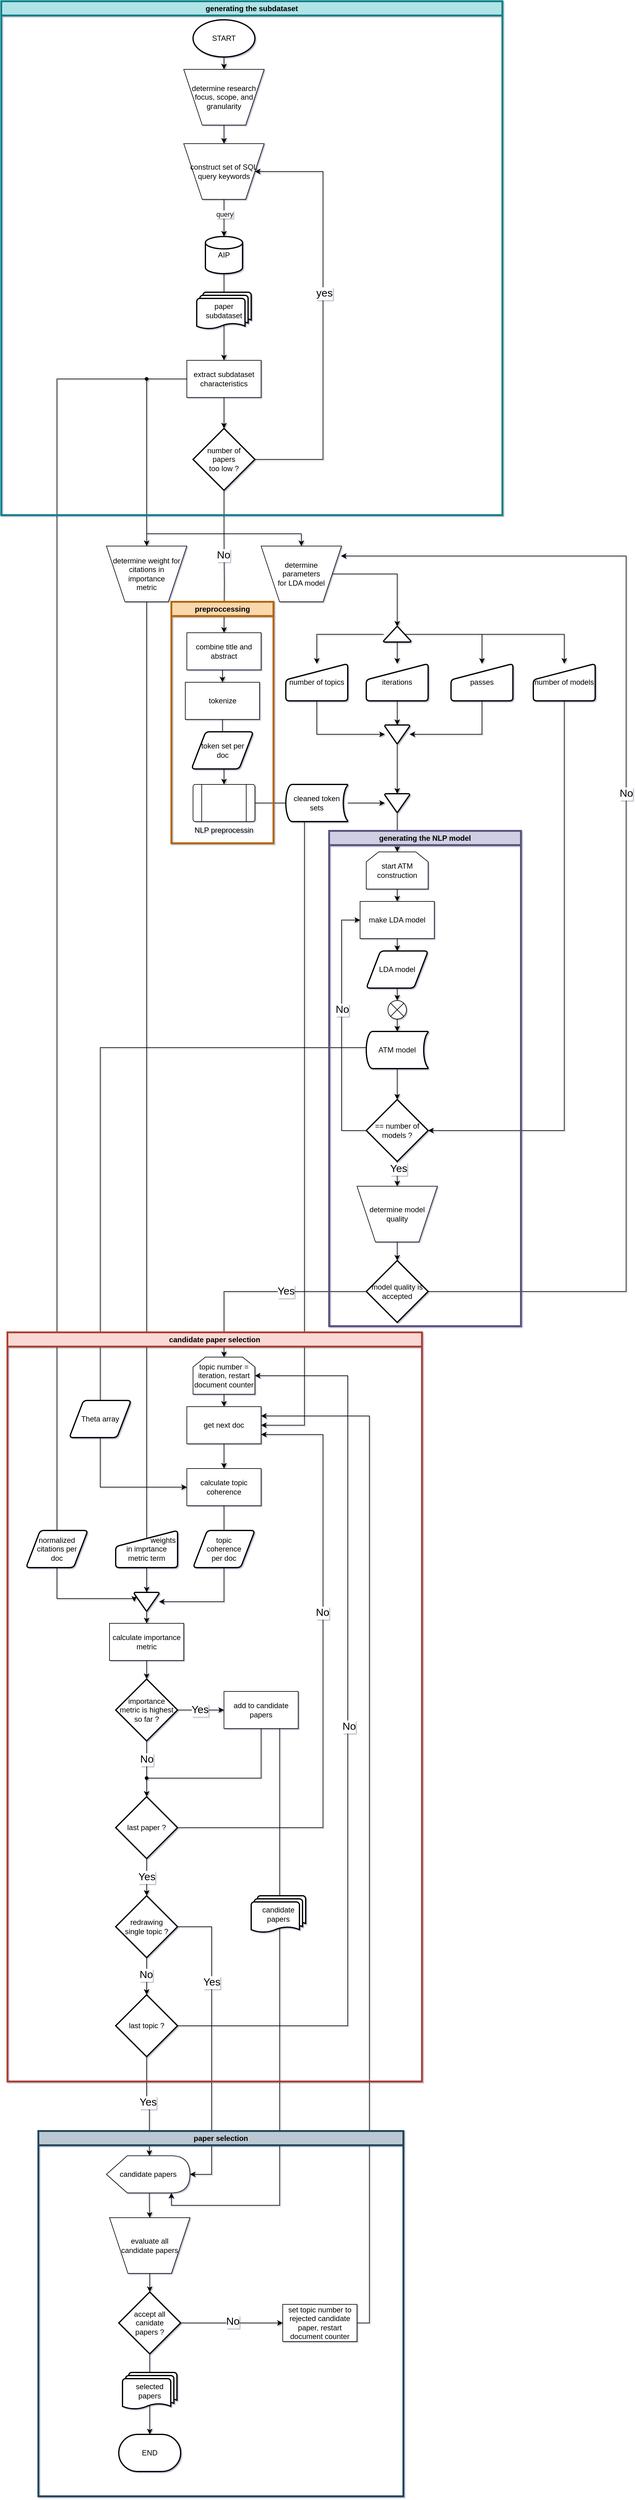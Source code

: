 <mxfile version="21.6.8" type="github" pages="5">
  <diagram id="C5RBs43oDa-KdzZeNtuy" name="Page-1">
    <mxGraphModel dx="2860" dy="2333" grid="1" gridSize="10" guides="1" tooltips="1" connect="1" arrows="1" fold="1" page="1" pageScale="1" pageWidth="827" pageHeight="1169" math="0" shadow="1">
      <root>
        <mxCell id="WIyWlLk6GJQsqaUBKTNV-0" />
        <mxCell id="WIyWlLk6GJQsqaUBKTNV-1" parent="WIyWlLk6GJQsqaUBKTNV-0" />
        <mxCell id="bpjZJ4Prwg0HTMOpsLSU-28" style="edgeStyle=orthogonalEdgeStyle;rounded=0;orthogonalLoop=1;jettySize=auto;html=1;exitX=0.5;exitY=1;exitDx=0;exitDy=0;" parent="WIyWlLk6GJQsqaUBKTNV-1" source="bpjZJ4Prwg0HTMOpsLSU-13" edge="1">
          <mxGeometry relative="1" as="geometry">
            <mxPoint x="360" y="690" as="targetPoint" />
          </mxGeometry>
        </mxCell>
        <mxCell id="bpjZJ4Prwg0HTMOpsLSU-144" style="edgeStyle=orthogonalEdgeStyle;rounded=0;orthogonalLoop=1;jettySize=auto;html=1;exitDx=0;exitDy=0;endArrow=none;endFill=0;" parent="WIyWlLk6GJQsqaUBKTNV-1" edge="1">
          <mxGeometry relative="1" as="geometry">
            <mxPoint x="235" y="610" as="sourcePoint" />
            <mxPoint x="235" y="860" as="targetPoint" />
          </mxGeometry>
        </mxCell>
        <mxCell id="bpjZJ4Prwg0HTMOpsLSU-13" value="extract subdataset characteristics" style="rounded=0;whiteSpace=wrap;html=1;" parent="WIyWlLk6GJQsqaUBKTNV-1" vertex="1">
          <mxGeometry x="300" y="580" width="120" height="60" as="geometry" />
        </mxCell>
        <mxCell id="bpjZJ4Prwg0HTMOpsLSU-20" style="edgeStyle=orthogonalEdgeStyle;rounded=0;orthogonalLoop=1;jettySize=auto;html=1;exitX=0.5;exitY=1;exitDx=0;exitDy=0;entryX=0.5;entryY=0;entryDx=0;entryDy=0;" parent="WIyWlLk6GJQsqaUBKTNV-1" source="bpjZJ4Prwg0HTMOpsLSU-16" target="bpjZJ4Prwg0HTMOpsLSU-19" edge="1">
          <mxGeometry relative="1" as="geometry" />
        </mxCell>
        <mxCell id="bpjZJ4Prwg0HTMOpsLSU-21" style="edgeStyle=orthogonalEdgeStyle;rounded=0;orthogonalLoop=1;jettySize=auto;html=1;exitX=0.5;exitY=1;exitDx=0;exitDy=0;entryX=0.5;entryY=0;entryDx=0;entryDy=0;" parent="WIyWlLk6GJQsqaUBKTNV-1" source="bpjZJ4Prwg0HTMOpsLSU-19" edge="1">
          <mxGeometry relative="1" as="geometry">
            <mxPoint x="360" y="380" as="targetPoint" />
          </mxGeometry>
        </mxCell>
        <mxCell id="bpjZJ4Prwg0HTMOpsLSU-25" value="query" style="edgeLabel;html=1;align=center;verticalAlign=middle;resizable=0;points=[];" parent="bpjZJ4Prwg0HTMOpsLSU-21" vertex="1" connectable="0">
          <mxGeometry x="-0.207" y="1" relative="1" as="geometry">
            <mxPoint as="offset" />
          </mxGeometry>
        </mxCell>
        <mxCell id="bpjZJ4Prwg0HTMOpsLSU-19" value="construct set of SQL query keywords" style="verticalLabelPosition=middle;verticalAlign=middle;html=1;shape=trapezoid;perimeter=trapezoidPerimeter;whiteSpace=wrap;size=0.23;arcSize=10;flipV=1;labelPosition=center;align=center;" parent="WIyWlLk6GJQsqaUBKTNV-1" vertex="1">
          <mxGeometry x="295" y="230" width="130" height="90" as="geometry" />
        </mxCell>
        <mxCell id="bpjZJ4Prwg0HTMOpsLSU-26" style="edgeStyle=orthogonalEdgeStyle;rounded=0;orthogonalLoop=1;jettySize=auto;html=1;exitX=0.5;exitY=1;exitDx=0;exitDy=0;exitPerimeter=0;entryX=0.5;entryY=0;entryDx=0;entryDy=0;" parent="WIyWlLk6GJQsqaUBKTNV-1" source="bpjZJ4Prwg0HTMOpsLSU-22" target="bpjZJ4Prwg0HTMOpsLSU-13" edge="1">
          <mxGeometry relative="1" as="geometry" />
        </mxCell>
        <mxCell id="bpjZJ4Prwg0HTMOpsLSU-22" value="AIP" style="strokeWidth=2;html=1;shape=mxgraph.flowchart.database;whiteSpace=wrap;" parent="WIyWlLk6GJQsqaUBKTNV-1" vertex="1">
          <mxGeometry x="330" y="380" width="60" height="60" as="geometry" />
        </mxCell>
        <mxCell id="bpjZJ4Prwg0HTMOpsLSU-23" value="paper subdataset" style="strokeWidth=2;html=1;shape=mxgraph.flowchart.multi-document;whiteSpace=wrap;" parent="WIyWlLk6GJQsqaUBKTNV-1" vertex="1">
          <mxGeometry x="316" y="470" width="88" height="60" as="geometry" />
        </mxCell>
        <mxCell id="bpjZJ4Prwg0HTMOpsLSU-31" style="edgeStyle=orthogonalEdgeStyle;rounded=0;orthogonalLoop=1;jettySize=auto;html=1;exitX=1;exitY=0.5;exitDx=0;exitDy=0;exitPerimeter=0;entryX=1;entryY=0.5;entryDx=0;entryDy=0;" parent="WIyWlLk6GJQsqaUBKTNV-1" source="bpjZJ4Prwg0HTMOpsLSU-29" target="bpjZJ4Prwg0HTMOpsLSU-19" edge="1">
          <mxGeometry relative="1" as="geometry">
            <Array as="points">
              <mxPoint x="520" y="740" />
              <mxPoint x="520" y="275" />
            </Array>
          </mxGeometry>
        </mxCell>
        <mxCell id="bpjZJ4Prwg0HTMOpsLSU-32" value="yes" style="edgeLabel;html=1;align=center;verticalAlign=middle;resizable=0;points=[];fontSize=17;" parent="bpjZJ4Prwg0HTMOpsLSU-31" vertex="1" connectable="0">
          <mxGeometry x="0.104" y="-2" relative="1" as="geometry">
            <mxPoint as="offset" />
          </mxGeometry>
        </mxCell>
        <mxCell id="bpjZJ4Prwg0HTMOpsLSU-71" style="edgeStyle=orthogonalEdgeStyle;rounded=0;orthogonalLoop=1;jettySize=auto;html=1;exitDx=0;exitDy=0;exitPerimeter=0;" parent="WIyWlLk6GJQsqaUBKTNV-1" edge="1">
          <mxGeometry relative="1" as="geometry">
            <mxPoint x="360" y="850" as="targetPoint" />
            <mxPoint x="360" y="850" as="sourcePoint" />
          </mxGeometry>
        </mxCell>
        <mxCell id="bpjZJ4Prwg0HTMOpsLSU-147" style="edgeStyle=orthogonalEdgeStyle;rounded=0;orthogonalLoop=1;jettySize=auto;html=1;exitX=0.5;exitY=1;exitDx=0;exitDy=0;exitPerimeter=0;entryX=0.6;entryY=0.15;entryDx=0;entryDy=0;entryPerimeter=0;endArrow=none;endFill=0;" parent="WIyWlLk6GJQsqaUBKTNV-1" source="bpjZJ4Prwg0HTMOpsLSU-29" edge="1">
          <mxGeometry relative="1" as="geometry">
            <mxPoint x="360" y="860" as="targetPoint" />
          </mxGeometry>
        </mxCell>
        <mxCell id="bpjZJ4Prwg0HTMOpsLSU-29" value="number of &lt;br&gt;papers &lt;br&gt;too low ?" style="strokeWidth=2;html=1;shape=mxgraph.flowchart.decision;whiteSpace=wrap;" parent="WIyWlLk6GJQsqaUBKTNV-1" vertex="1">
          <mxGeometry x="310" y="690" width="100" height="100" as="geometry" />
        </mxCell>
        <mxCell id="bpjZJ4Prwg0HTMOpsLSU-210" style="edgeStyle=orthogonalEdgeStyle;rounded=0;orthogonalLoop=1;jettySize=auto;html=1;exitX=0.5;exitY=1;exitDx=0;exitDy=0;entryX=0.5;entryY=0;entryDx=0;entryDy=0;entryPerimeter=0;" parent="WIyWlLk6GJQsqaUBKTNV-1" source="bpjZJ4Prwg0HTMOpsLSU-34" target="bpjZJ4Prwg0HTMOpsLSU-203" edge="1">
          <mxGeometry relative="1" as="geometry" />
        </mxCell>
        <mxCell id="bpjZJ4Prwg0HTMOpsLSU-34" value="determine weight for citations in &lt;br&gt;importance &lt;br&gt;metric" style="verticalLabelPosition=middle;verticalAlign=middle;html=1;shape=trapezoid;perimeter=trapezoidPerimeter;whiteSpace=wrap;size=0.23;arcSize=10;flipV=1;labelPosition=center;align=center;" parent="WIyWlLk6GJQsqaUBKTNV-1" vertex="1">
          <mxGeometry x="170" y="880" width="130" height="90" as="geometry" />
        </mxCell>
        <mxCell id="bpjZJ4Prwg0HTMOpsLSU-132" style="edgeStyle=orthogonalEdgeStyle;rounded=0;orthogonalLoop=1;jettySize=auto;html=1;exitX=1;exitY=0.5;exitDx=0;exitDy=0;entryX=0.5;entryY=0;entryDx=0;entryDy=0;entryPerimeter=0;" parent="WIyWlLk6GJQsqaUBKTNV-1" source="bpjZJ4Prwg0HTMOpsLSU-42" target="bpjZJ4Prwg0HTMOpsLSU-128" edge="1">
          <mxGeometry relative="1" as="geometry" />
        </mxCell>
        <mxCell id="bpjZJ4Prwg0HTMOpsLSU-42" value="determine &lt;br&gt;parameters &lt;br&gt;for LDA model" style="verticalLabelPosition=middle;verticalAlign=middle;html=1;shape=trapezoid;perimeter=trapezoidPerimeter;whiteSpace=wrap;size=0.23;arcSize=10;flipV=1;labelPosition=center;align=center;" parent="WIyWlLk6GJQsqaUBKTNV-1" vertex="1">
          <mxGeometry x="420" y="880" width="130" height="90" as="geometry" />
        </mxCell>
        <mxCell id="bpjZJ4Prwg0HTMOpsLSU-158" style="edgeStyle=orthogonalEdgeStyle;rounded=0;orthogonalLoop=1;jettySize=auto;html=1;exitX=1;exitY=0.5;exitDx=0;exitDy=0;entryX=0;entryY=0.5;entryDx=0;entryDy=0;entryPerimeter=0;" parent="WIyWlLk6GJQsqaUBKTNV-1" source="bpjZJ4Prwg0HTMOpsLSU-212" target="bpjZJ4Prwg0HTMOpsLSU-156" edge="1">
          <mxGeometry relative="1" as="geometry" />
        </mxCell>
        <mxCell id="bpjZJ4Prwg0HTMOpsLSU-152" style="edgeStyle=orthogonalEdgeStyle;rounded=0;orthogonalLoop=1;jettySize=auto;html=1;exitX=0.5;exitY=1;exitDx=0;exitDy=0;entryX=0;entryY=0.5;entryDx=0;entryDy=0;entryPerimeter=0;" parent="WIyWlLk6GJQsqaUBKTNV-1" source="bpjZJ4Prwg0HTMOpsLSU-52" target="bpjZJ4Prwg0HTMOpsLSU-151" edge="1">
          <mxGeometry relative="1" as="geometry" />
        </mxCell>
        <mxCell id="bpjZJ4Prwg0HTMOpsLSU-52" value="number of topics" style="html=1;strokeWidth=2;shape=manualInput;whiteSpace=wrap;rounded=1;size=26;arcSize=11;" parent="WIyWlLk6GJQsqaUBKTNV-1" vertex="1">
          <mxGeometry x="460" y="1070" width="100" height="60" as="geometry" />
        </mxCell>
        <mxCell id="bpjZJ4Prwg0HTMOpsLSU-155" style="edgeStyle=orthogonalEdgeStyle;rounded=0;orthogonalLoop=1;jettySize=auto;html=1;exitX=0.5;exitY=1;exitDx=0;exitDy=0;entryX=1;entryY=0.5;entryDx=0;entryDy=0;entryPerimeter=0;" parent="WIyWlLk6GJQsqaUBKTNV-1" source="bpjZJ4Prwg0HTMOpsLSU-53" target="bpjZJ4Prwg0HTMOpsLSU-151" edge="1">
          <mxGeometry relative="1" as="geometry" />
        </mxCell>
        <mxCell id="bpjZJ4Prwg0HTMOpsLSU-53" value="passes" style="html=1;strokeWidth=2;shape=manualInput;whiteSpace=wrap;rounded=1;size=26;arcSize=11;" parent="WIyWlLk6GJQsqaUBKTNV-1" vertex="1">
          <mxGeometry x="727" y="1070" width="100" height="60" as="geometry" />
        </mxCell>
        <mxCell id="bpjZJ4Prwg0HTMOpsLSU-153" style="edgeStyle=orthogonalEdgeStyle;rounded=0;orthogonalLoop=1;jettySize=auto;html=1;exitX=0.5;exitY=1;exitDx=0;exitDy=0;entryX=0.5;entryY=0;entryDx=0;entryDy=0;entryPerimeter=0;" parent="WIyWlLk6GJQsqaUBKTNV-1" source="bpjZJ4Prwg0HTMOpsLSU-55" target="bpjZJ4Prwg0HTMOpsLSU-151" edge="1">
          <mxGeometry relative="1" as="geometry" />
        </mxCell>
        <mxCell id="bpjZJ4Prwg0HTMOpsLSU-55" value="iterations" style="html=1;strokeWidth=2;shape=manualInput;whiteSpace=wrap;rounded=1;size=26;arcSize=11;" parent="WIyWlLk6GJQsqaUBKTNV-1" vertex="1">
          <mxGeometry x="590" y="1070" width="100" height="60" as="geometry" />
        </mxCell>
        <mxCell id="bpjZJ4Prwg0HTMOpsLSU-166" style="edgeStyle=orthogonalEdgeStyle;rounded=0;orthogonalLoop=1;jettySize=auto;html=1;exitX=0.5;exitY=1;exitDx=0;exitDy=0;entryX=1;entryY=0.5;entryDx=0;entryDy=0;entryPerimeter=0;" parent="WIyWlLk6GJQsqaUBKTNV-1" source="bpjZJ4Prwg0HTMOpsLSU-56" target="bpjZJ4Prwg0HTMOpsLSU-102" edge="1">
          <mxGeometry relative="1" as="geometry" />
        </mxCell>
        <mxCell id="bpjZJ4Prwg0HTMOpsLSU-56" value="number of models" style="html=1;strokeWidth=2;shape=manualInput;whiteSpace=wrap;rounded=1;size=26;arcSize=11;" parent="WIyWlLk6GJQsqaUBKTNV-1" vertex="1">
          <mxGeometry x="860" y="1070" width="100" height="60" as="geometry" />
        </mxCell>
        <mxCell id="bpjZJ4Prwg0HTMOpsLSU-57" value="&amp;nbsp; &amp;nbsp; &amp;nbsp; &amp;nbsp; &amp;nbsp; &amp;nbsp; &amp;nbsp; &amp;nbsp; weights &lt;br&gt;in imprtance &lt;br&gt;metric term" style="html=1;strokeWidth=2;shape=manualInput;whiteSpace=wrap;rounded=1;size=26;arcSize=11;" parent="WIyWlLk6GJQsqaUBKTNV-1" vertex="1">
          <mxGeometry x="185" y="2470" width="100" height="60" as="geometry" />
        </mxCell>
        <mxCell id="bpjZJ4Prwg0HTMOpsLSU-164" style="edgeStyle=orthogonalEdgeStyle;rounded=0;orthogonalLoop=1;jettySize=auto;html=1;exitX=0;exitY=0.5;exitDx=0;exitDy=0;exitPerimeter=0;entryX=0;entryY=0.5;entryDx=0;entryDy=0;" parent="WIyWlLk6GJQsqaUBKTNV-1" source="bpjZJ4Prwg0HTMOpsLSU-102" target="bpjZJ4Prwg0HTMOpsLSU-134" edge="1">
          <mxGeometry relative="1" as="geometry">
            <Array as="points">
              <mxPoint x="550" y="1824" />
              <mxPoint x="550" y="1484" />
            </Array>
          </mxGeometry>
        </mxCell>
        <mxCell id="bpjZJ4Prwg0HTMOpsLSU-174" value="&lt;font style=&quot;font-size: 17px;&quot;&gt;No&lt;/font&gt;" style="edgeLabel;html=1;align=center;verticalAlign=middle;resizable=0;points=[];" parent="bpjZJ4Prwg0HTMOpsLSU-164" vertex="1" connectable="0">
          <mxGeometry y="-1" relative="1" as="geometry">
            <mxPoint y="-30" as="offset" />
          </mxGeometry>
        </mxCell>
        <mxCell id="bpjZJ4Prwg0HTMOpsLSU-277" style="edgeStyle=orthogonalEdgeStyle;rounded=0;orthogonalLoop=1;jettySize=auto;html=1;exitX=0.5;exitY=1;exitDx=0;exitDy=0;exitPerimeter=0;entryX=0.5;entryY=0;entryDx=0;entryDy=0;" parent="WIyWlLk6GJQsqaUBKTNV-1" source="bpjZJ4Prwg0HTMOpsLSU-102" target="bpjZJ4Prwg0HTMOpsLSU-273" edge="1">
          <mxGeometry relative="1" as="geometry" />
        </mxCell>
        <mxCell id="bpjZJ4Prwg0HTMOpsLSU-102" value="== number of models ?" style="strokeWidth=2;html=1;shape=mxgraph.flowchart.decision;whiteSpace=wrap;" parent="WIyWlLk6GJQsqaUBKTNV-1" vertex="1">
          <mxGeometry x="590" y="1774" width="100" height="100" as="geometry" />
        </mxCell>
        <mxCell id="bpjZJ4Prwg0HTMOpsLSU-129" style="edgeStyle=orthogonalEdgeStyle;rounded=0;orthogonalLoop=1;jettySize=auto;html=1;entryX=0.5;entryY=0;entryDx=0;entryDy=0;" parent="WIyWlLk6GJQsqaUBKTNV-1" source="bpjZJ4Prwg0HTMOpsLSU-128" target="bpjZJ4Prwg0HTMOpsLSU-52" edge="1">
          <mxGeometry relative="1" as="geometry" />
        </mxCell>
        <mxCell id="bpjZJ4Prwg0HTMOpsLSU-130" style="edgeStyle=orthogonalEdgeStyle;rounded=0;orthogonalLoop=1;jettySize=auto;html=1;exitX=0.5;exitY=1;exitDx=0;exitDy=0;exitPerimeter=0;entryX=0.5;entryY=0;entryDx=0;entryDy=0;" parent="WIyWlLk6GJQsqaUBKTNV-1" source="bpjZJ4Prwg0HTMOpsLSU-128" target="bpjZJ4Prwg0HTMOpsLSU-55" edge="1">
          <mxGeometry relative="1" as="geometry" />
        </mxCell>
        <mxCell id="bpjZJ4Prwg0HTMOpsLSU-131" style="edgeStyle=orthogonalEdgeStyle;rounded=0;orthogonalLoop=1;jettySize=auto;html=1;exitX=0.78;exitY=0.5;exitDx=0;exitDy=0;exitPerimeter=0;entryX=0.5;entryY=0;entryDx=0;entryDy=0;" parent="WIyWlLk6GJQsqaUBKTNV-1" source="bpjZJ4Prwg0HTMOpsLSU-128" target="bpjZJ4Prwg0HTMOpsLSU-53" edge="1">
          <mxGeometry relative="1" as="geometry" />
        </mxCell>
        <mxCell id="bpjZJ4Prwg0HTMOpsLSU-165" style="edgeStyle=orthogonalEdgeStyle;rounded=0;orthogonalLoop=1;jettySize=auto;html=1;exitX=0.78;exitY=0.5;exitDx=0;exitDy=0;exitPerimeter=0;entryX=0.5;entryY=0;entryDx=0;entryDy=0;" parent="WIyWlLk6GJQsqaUBKTNV-1" source="bpjZJ4Prwg0HTMOpsLSU-128" target="bpjZJ4Prwg0HTMOpsLSU-56" edge="1">
          <mxGeometry relative="1" as="geometry" />
        </mxCell>
        <mxCell id="bpjZJ4Prwg0HTMOpsLSU-128" value="" style="strokeWidth=2;html=1;shape=mxgraph.flowchart.extract_or_measurement;whiteSpace=wrap;" parent="WIyWlLk6GJQsqaUBKTNV-1" vertex="1">
          <mxGeometry x="618" y="1010" width="44" height="25" as="geometry" />
        </mxCell>
        <mxCell id="bpjZJ4Prwg0HTMOpsLSU-138" style="edgeStyle=orthogonalEdgeStyle;rounded=0;orthogonalLoop=1;jettySize=auto;html=1;exitX=0.5;exitY=1;exitDx=0;exitDy=0;entryX=0.5;entryY=0;entryDx=0;entryDy=0;" parent="WIyWlLk6GJQsqaUBKTNV-1" source="bpjZJ4Prwg0HTMOpsLSU-133" target="bpjZJ4Prwg0HTMOpsLSU-134" edge="1">
          <mxGeometry relative="1" as="geometry" />
        </mxCell>
        <mxCell id="bpjZJ4Prwg0HTMOpsLSU-133" value="start ATM construction" style="shape=loopLimit;whiteSpace=wrap;html=1;" parent="WIyWlLk6GJQsqaUBKTNV-1" vertex="1">
          <mxGeometry x="590" y="1374" width="100" height="60" as="geometry" />
        </mxCell>
        <mxCell id="bpjZJ4Prwg0HTMOpsLSU-170" style="edgeStyle=orthogonalEdgeStyle;rounded=0;orthogonalLoop=1;jettySize=auto;html=1;exitX=0.5;exitY=1;exitDx=0;exitDy=0;entryX=0.5;entryY=0;entryDx=0;entryDy=0;" parent="WIyWlLk6GJQsqaUBKTNV-1" source="bpjZJ4Prwg0HTMOpsLSU-134" target="bpjZJ4Prwg0HTMOpsLSU-168" edge="1">
          <mxGeometry relative="1" as="geometry" />
        </mxCell>
        <mxCell id="bpjZJ4Prwg0HTMOpsLSU-134" value="make LDA model" style="rounded=0;whiteSpace=wrap;html=1;" parent="WIyWlLk6GJQsqaUBKTNV-1" vertex="1">
          <mxGeometry x="580" y="1454" width="120" height="60" as="geometry" />
        </mxCell>
        <mxCell id="bpjZJ4Prwg0HTMOpsLSU-148" style="edgeStyle=orthogonalEdgeStyle;rounded=0;orthogonalLoop=1;jettySize=auto;html=1;entryX=0.9;entryY=0.4;entryDx=0;entryDy=0;entryPerimeter=0;endArrow=none;endFill=0;" parent="WIyWlLk6GJQsqaUBKTNV-1" edge="1">
          <mxGeometry relative="1" as="geometry">
            <mxPoint x="360" y="860" as="sourcePoint" />
            <mxPoint x="235" y="860" as="targetPoint" />
          </mxGeometry>
        </mxCell>
        <mxCell id="bpjZJ4Prwg0HTMOpsLSU-149" style="edgeStyle=orthogonalEdgeStyle;rounded=0;orthogonalLoop=1;jettySize=auto;html=1;entryX=0.2;entryY=0.55;entryDx=0;entryDy=0;entryPerimeter=0;endArrow=none;endFill=0;" parent="WIyWlLk6GJQsqaUBKTNV-1" edge="1">
          <mxGeometry relative="1" as="geometry">
            <mxPoint x="360" y="860" as="sourcePoint" />
            <mxPoint x="485" y="860" as="targetPoint" />
          </mxGeometry>
        </mxCell>
        <mxCell id="bpjZJ4Prwg0HTMOpsLSU-146" style="edgeStyle=orthogonalEdgeStyle;rounded=0;orthogonalLoop=1;jettySize=auto;html=1;entryX=0.5;entryY=0;entryDx=0;entryDy=0;" parent="WIyWlLk6GJQsqaUBKTNV-1" target="bpjZJ4Prwg0HTMOpsLSU-34" edge="1">
          <mxGeometry relative="1" as="geometry">
            <mxPoint x="235" y="860" as="sourcePoint" />
          </mxGeometry>
        </mxCell>
        <mxCell id="bpjZJ4Prwg0HTMOpsLSU-150" style="edgeStyle=orthogonalEdgeStyle;rounded=0;orthogonalLoop=1;jettySize=auto;html=1;entryX=0.5;entryY=0;entryDx=0;entryDy=0;" parent="WIyWlLk6GJQsqaUBKTNV-1" target="bpjZJ4Prwg0HTMOpsLSU-42" edge="1">
          <mxGeometry relative="1" as="geometry">
            <mxPoint x="485" y="860" as="sourcePoint" />
          </mxGeometry>
        </mxCell>
        <mxCell id="bpjZJ4Prwg0HTMOpsLSU-159" style="edgeStyle=orthogonalEdgeStyle;rounded=0;orthogonalLoop=1;jettySize=auto;html=1;exitX=0.5;exitY=1;exitDx=0;exitDy=0;exitPerimeter=0;entryX=0.5;entryY=0;entryDx=0;entryDy=0;entryPerimeter=0;" parent="WIyWlLk6GJQsqaUBKTNV-1" source="bpjZJ4Prwg0HTMOpsLSU-151" target="bpjZJ4Prwg0HTMOpsLSU-156" edge="1">
          <mxGeometry relative="1" as="geometry" />
        </mxCell>
        <mxCell id="bpjZJ4Prwg0HTMOpsLSU-151" value="" style="strokeWidth=2;html=1;shape=mxgraph.flowchart.merge_or_storage;whiteSpace=wrap;" parent="WIyWlLk6GJQsqaUBKTNV-1" vertex="1">
          <mxGeometry x="620" y="1169" width="40" height="30" as="geometry" />
        </mxCell>
        <mxCell id="bpjZJ4Prwg0HTMOpsLSU-160" style="edgeStyle=orthogonalEdgeStyle;rounded=0;orthogonalLoop=1;jettySize=auto;html=1;exitX=0.5;exitY=1;exitDx=0;exitDy=0;exitPerimeter=0;entryX=0.5;entryY=0;entryDx=0;entryDy=0;" parent="WIyWlLk6GJQsqaUBKTNV-1" source="bpjZJ4Prwg0HTMOpsLSU-156" target="bpjZJ4Prwg0HTMOpsLSU-133" edge="1">
          <mxGeometry relative="1" as="geometry" />
        </mxCell>
        <mxCell id="bpjZJ4Prwg0HTMOpsLSU-156" value="" style="strokeWidth=2;html=1;shape=mxgraph.flowchart.merge_or_storage;whiteSpace=wrap;" parent="WIyWlLk6GJQsqaUBKTNV-1" vertex="1">
          <mxGeometry x="620" y="1280" width="40" height="30" as="geometry" />
        </mxCell>
        <mxCell id="bpjZJ4Prwg0HTMOpsLSU-173" style="edgeStyle=orthogonalEdgeStyle;rounded=0;orthogonalLoop=1;jettySize=auto;html=1;exitX=0.5;exitY=1;exitDx=0;exitDy=0;exitPerimeter=0;entryX=0.5;entryY=0;entryDx=0;entryDy=0;entryPerimeter=0;" parent="WIyWlLk6GJQsqaUBKTNV-1" source="bpjZJ4Prwg0HTMOpsLSU-167" target="bpjZJ4Prwg0HTMOpsLSU-102" edge="1">
          <mxGeometry relative="1" as="geometry" />
        </mxCell>
        <mxCell id="bpjZJ4Prwg0HTMOpsLSU-184" style="edgeStyle=orthogonalEdgeStyle;rounded=0;orthogonalLoop=1;jettySize=auto;html=1;entryX=0;entryY=0.5;entryDx=0;entryDy=0;" parent="WIyWlLk6GJQsqaUBKTNV-1" source="bpjZJ4Prwg0HTMOpsLSU-167" target="bpjZJ4Prwg0HTMOpsLSU-183" edge="1">
          <mxGeometry relative="1" as="geometry">
            <Array as="points">
              <mxPoint x="160" y="1690" />
              <mxPoint x="160" y="2400" />
            </Array>
          </mxGeometry>
        </mxCell>
        <mxCell id="bpjZJ4Prwg0HTMOpsLSU-167" value="ATM model" style="strokeWidth=2;html=1;shape=mxgraph.flowchart.stored_data;whiteSpace=wrap;" parent="WIyWlLk6GJQsqaUBKTNV-1" vertex="1">
          <mxGeometry x="590" y="1664" width="100" height="60" as="geometry" />
        </mxCell>
        <mxCell id="bpjZJ4Prwg0HTMOpsLSU-171" style="edgeStyle=orthogonalEdgeStyle;rounded=0;orthogonalLoop=1;jettySize=auto;html=1;exitX=0.5;exitY=1;exitDx=0;exitDy=0;entryX=0.5;entryY=0;entryDx=0;entryDy=0;entryPerimeter=0;" parent="WIyWlLk6GJQsqaUBKTNV-1" source="bpjZJ4Prwg0HTMOpsLSU-168" target="bpjZJ4Prwg0HTMOpsLSU-169" edge="1">
          <mxGeometry relative="1" as="geometry" />
        </mxCell>
        <mxCell id="bpjZJ4Prwg0HTMOpsLSU-168" value="LDA model" style="shape=parallelogram;html=1;strokeWidth=2;perimeter=parallelogramPerimeter;whiteSpace=wrap;rounded=1;arcSize=12;size=0.23;" parent="WIyWlLk6GJQsqaUBKTNV-1" vertex="1">
          <mxGeometry x="590" y="1534" width="100" height="60" as="geometry" />
        </mxCell>
        <mxCell id="bpjZJ4Prwg0HTMOpsLSU-172" style="edgeStyle=orthogonalEdgeStyle;rounded=0;orthogonalLoop=1;jettySize=auto;html=1;exitX=0.5;exitY=1;exitDx=0;exitDy=0;exitPerimeter=0;" parent="WIyWlLk6GJQsqaUBKTNV-1" source="bpjZJ4Prwg0HTMOpsLSU-169" target="bpjZJ4Prwg0HTMOpsLSU-167" edge="1">
          <mxGeometry relative="1" as="geometry" />
        </mxCell>
        <mxCell id="bpjZJ4Prwg0HTMOpsLSU-169" value="" style="verticalLabelPosition=bottom;verticalAlign=top;html=1;shape=mxgraph.flowchart.or;" parent="WIyWlLk6GJQsqaUBKTNV-1" vertex="1">
          <mxGeometry x="625" y="1614" width="30" height="30" as="geometry" />
        </mxCell>
        <mxCell id="bpjZJ4Prwg0HTMOpsLSU-182" style="edgeStyle=orthogonalEdgeStyle;rounded=0;orthogonalLoop=1;jettySize=auto;html=1;exitX=0.5;exitY=1;exitDx=0;exitDy=0;entryX=0.5;entryY=0;entryDx=0;entryDy=0;" parent="WIyWlLk6GJQsqaUBKTNV-1" source="bpjZJ4Prwg0HTMOpsLSU-175" target="bpjZJ4Prwg0HTMOpsLSU-181" edge="1">
          <mxGeometry relative="1" as="geometry" />
        </mxCell>
        <mxCell id="bpjZJ4Prwg0HTMOpsLSU-175" value="topic number =&lt;br&gt;iteration, restart document counter" style="shape=loopLimit;whiteSpace=wrap;html=1;" parent="WIyWlLk6GJQsqaUBKTNV-1" vertex="1">
          <mxGeometry x="310" y="2190" width="100" height="60" as="geometry" />
        </mxCell>
        <mxCell id="bpjZJ4Prwg0HTMOpsLSU-177" style="edgeStyle=orthogonalEdgeStyle;rounded=0;orthogonalLoop=1;jettySize=auto;html=1;entryX=0.5;entryY=0;entryDx=0;entryDy=0;" parent="WIyWlLk6GJQsqaUBKTNV-1" target="bpjZJ4Prwg0HTMOpsLSU-78" edge="1">
          <mxGeometry relative="1" as="geometry">
            <mxPoint x="360" y="860" as="sourcePoint" />
          </mxGeometry>
        </mxCell>
        <mxCell id="41M_tz0l8FGMAUU8uRZp-0" value="&lt;font style=&quot;font-size: 17px;&quot;&gt;No&lt;/font&gt;" style="edgeLabel;html=1;align=center;verticalAlign=middle;resizable=0;points=[];" parent="bpjZJ4Prwg0HTMOpsLSU-177" vertex="1" connectable="0">
          <mxGeometry x="-0.564" y="-1" relative="1" as="geometry">
            <mxPoint as="offset" />
          </mxGeometry>
        </mxCell>
        <mxCell id="bpjZJ4Prwg0HTMOpsLSU-180" value="Theta array" style="shape=parallelogram;html=1;strokeWidth=2;perimeter=parallelogramPerimeter;whiteSpace=wrap;rounded=1;arcSize=12;size=0.23;" parent="WIyWlLk6GJQsqaUBKTNV-1" vertex="1">
          <mxGeometry x="110" y="2260" width="100" height="60" as="geometry" />
        </mxCell>
        <mxCell id="bpjZJ4Prwg0HTMOpsLSU-185" style="edgeStyle=orthogonalEdgeStyle;rounded=0;orthogonalLoop=1;jettySize=auto;html=1;exitX=0.5;exitY=1;exitDx=0;exitDy=0;entryX=0.5;entryY=0;entryDx=0;entryDy=0;" parent="WIyWlLk6GJQsqaUBKTNV-1" source="bpjZJ4Prwg0HTMOpsLSU-181" target="bpjZJ4Prwg0HTMOpsLSU-183" edge="1">
          <mxGeometry relative="1" as="geometry" />
        </mxCell>
        <mxCell id="bpjZJ4Prwg0HTMOpsLSU-181" value="get next doc" style="rounded=0;whiteSpace=wrap;html=1;" parent="WIyWlLk6GJQsqaUBKTNV-1" vertex="1">
          <mxGeometry x="300" y="2270" width="120" height="60" as="geometry" />
        </mxCell>
        <mxCell id="bpjZJ4Prwg0HTMOpsLSU-209" style="edgeStyle=orthogonalEdgeStyle;rounded=0;orthogonalLoop=1;jettySize=auto;html=1;exitX=0.5;exitY=1;exitDx=0;exitDy=0;entryX=1;entryY=0.5;entryDx=0;entryDy=0;entryPerimeter=0;" parent="WIyWlLk6GJQsqaUBKTNV-1" source="bpjZJ4Prwg0HTMOpsLSU-183" target="bpjZJ4Prwg0HTMOpsLSU-203" edge="1">
          <mxGeometry relative="1" as="geometry" />
        </mxCell>
        <mxCell id="bpjZJ4Prwg0HTMOpsLSU-183" value="calculate topic coherence" style="rounded=0;whiteSpace=wrap;html=1;" parent="WIyWlLk6GJQsqaUBKTNV-1" vertex="1">
          <mxGeometry x="300" y="2370" width="120" height="60" as="geometry" />
        </mxCell>
        <mxCell id="bpjZJ4Prwg0HTMOpsLSU-216" style="edgeStyle=orthogonalEdgeStyle;rounded=0;orthogonalLoop=1;jettySize=auto;html=1;exitX=0.5;exitY=1;exitDx=0;exitDy=0;entryX=0.5;entryY=0;entryDx=0;entryDy=0;entryPerimeter=0;" parent="WIyWlLk6GJQsqaUBKTNV-1" source="bpjZJ4Prwg0HTMOpsLSU-186" target="bpjZJ4Prwg0HTMOpsLSU-215" edge="1">
          <mxGeometry relative="1" as="geometry" />
        </mxCell>
        <mxCell id="bpjZJ4Prwg0HTMOpsLSU-186" value="calculate importance metric" style="rounded=0;whiteSpace=wrap;html=1;" parent="WIyWlLk6GJQsqaUBKTNV-1" vertex="1">
          <mxGeometry x="175" y="2620" width="120" height="60" as="geometry" />
        </mxCell>
        <mxCell id="bpjZJ4Prwg0HTMOpsLSU-188" value="" style="edgeStyle=orthogonalEdgeStyle;rounded=0;orthogonalLoop=1;jettySize=auto;html=1;entryDx=0;entryDy=0;" parent="WIyWlLk6GJQsqaUBKTNV-1" edge="1">
          <mxGeometry relative="1" as="geometry">
            <mxPoint x="235" y="860" as="sourcePoint" />
            <mxPoint x="235" y="860" as="targetPoint" />
          </mxGeometry>
        </mxCell>
        <mxCell id="bpjZJ4Prwg0HTMOpsLSU-192" value="" style="edgeStyle=orthogonalEdgeStyle;rounded=0;orthogonalLoop=1;jettySize=auto;html=1;exitX=0;exitY=0.5;exitDx=0;exitDy=0;endArrow=none;endFill=0;" parent="WIyWlLk6GJQsqaUBKTNV-1" source="bpjZJ4Prwg0HTMOpsLSU-13" target="bpjZJ4Prwg0HTMOpsLSU-199" edge="1">
          <mxGeometry relative="1" as="geometry">
            <mxPoint x="300" y="610" as="sourcePoint" />
            <mxPoint x="235" y="610" as="targetPoint" />
          </mxGeometry>
        </mxCell>
        <mxCell id="bpjZJ4Prwg0HTMOpsLSU-195" value="topic &lt;br&gt;coherence &lt;br&gt;per doc" style="shape=parallelogram;html=1;strokeWidth=2;perimeter=parallelogramPerimeter;whiteSpace=wrap;rounded=1;arcSize=12;size=0.23;" parent="WIyWlLk6GJQsqaUBKTNV-1" vertex="1">
          <mxGeometry x="310" y="2470" width="100" height="60" as="geometry" />
        </mxCell>
        <mxCell id="bpjZJ4Prwg0HTMOpsLSU-211" style="edgeStyle=orthogonalEdgeStyle;rounded=0;orthogonalLoop=1;jettySize=auto;html=1;entryX=0;entryY=0.5;entryDx=0;entryDy=0;entryPerimeter=0;" parent="WIyWlLk6GJQsqaUBKTNV-1" source="bpjZJ4Prwg0HTMOpsLSU-199" target="bpjZJ4Prwg0HTMOpsLSU-203" edge="1">
          <mxGeometry relative="1" as="geometry">
            <Array as="points">
              <mxPoint x="90" y="610" />
              <mxPoint x="90" y="2580" />
              <mxPoint x="215" y="2580" />
            </Array>
          </mxGeometry>
        </mxCell>
        <mxCell id="bpjZJ4Prwg0HTMOpsLSU-199" value="" style="shape=waypoint;sketch=0;fillStyle=solid;size=6;pointerEvents=1;points=[];fillColor=none;resizable=0;rotatable=0;perimeter=centerPerimeter;snapToPoint=1;" parent="WIyWlLk6GJQsqaUBKTNV-1" vertex="1">
          <mxGeometry x="225" y="600" width="20" height="20" as="geometry" />
        </mxCell>
        <mxCell id="bpjZJ4Prwg0HTMOpsLSU-205" style="edgeStyle=orthogonalEdgeStyle;rounded=0;orthogonalLoop=1;jettySize=auto;html=1;exitX=0.5;exitY=1;exitDx=0;exitDy=0;exitPerimeter=0;" parent="WIyWlLk6GJQsqaUBKTNV-1" source="bpjZJ4Prwg0HTMOpsLSU-203" target="bpjZJ4Prwg0HTMOpsLSU-186" edge="1">
          <mxGeometry relative="1" as="geometry" />
        </mxCell>
        <mxCell id="bpjZJ4Prwg0HTMOpsLSU-203" value="" style="strokeWidth=2;html=1;shape=mxgraph.flowchart.merge_or_storage;whiteSpace=wrap;" parent="WIyWlLk6GJQsqaUBKTNV-1" vertex="1">
          <mxGeometry x="215" y="2570" width="40" height="30" as="geometry" />
        </mxCell>
        <mxCell id="bpjZJ4Prwg0HTMOpsLSU-197" value="normalized citations per &lt;br&gt;doc" style="shape=parallelogram;html=1;strokeWidth=2;perimeter=parallelogramPerimeter;whiteSpace=wrap;rounded=1;arcSize=12;size=0.23;" parent="WIyWlLk6GJQsqaUBKTNV-1" vertex="1">
          <mxGeometry x="40" y="2470" width="100" height="60" as="geometry" />
        </mxCell>
        <mxCell id="bpjZJ4Prwg0HTMOpsLSU-213" value="" style="edgeStyle=orthogonalEdgeStyle;rounded=0;orthogonalLoop=1;jettySize=auto;html=1;exitX=1;exitY=0.5;exitDx=0;exitDy=0;entryX=0;entryY=0.5;entryDx=0;entryDy=0;entryPerimeter=0;endArrow=none;endFill=0;" parent="WIyWlLk6GJQsqaUBKTNV-1" source="bpjZJ4Prwg0HTMOpsLSU-48" target="bpjZJ4Prwg0HTMOpsLSU-212" edge="1">
          <mxGeometry relative="1" as="geometry">
            <mxPoint x="410" y="1280" as="sourcePoint" />
            <mxPoint x="620" y="1280" as="targetPoint" />
          </mxGeometry>
        </mxCell>
        <mxCell id="bpjZJ4Prwg0HTMOpsLSU-228" style="edgeStyle=orthogonalEdgeStyle;rounded=0;orthogonalLoop=1;jettySize=auto;html=1;exitX=0.5;exitY=1;exitDx=0;exitDy=0;exitPerimeter=0;entryX=1;entryY=0.5;entryDx=0;entryDy=0;" parent="WIyWlLk6GJQsqaUBKTNV-1" source="bpjZJ4Prwg0HTMOpsLSU-212" target="bpjZJ4Prwg0HTMOpsLSU-181" edge="1">
          <mxGeometry relative="1" as="geometry">
            <Array as="points">
              <mxPoint x="490" y="1325" />
              <mxPoint x="490" y="2300" />
            </Array>
          </mxGeometry>
        </mxCell>
        <mxCell id="bpjZJ4Prwg0HTMOpsLSU-212" value="cleaned token sets" style="strokeWidth=2;html=1;shape=mxgraph.flowchart.stored_data;whiteSpace=wrap;" parent="WIyWlLk6GJQsqaUBKTNV-1" vertex="1">
          <mxGeometry x="460" y="1265" width="100" height="60" as="geometry" />
        </mxCell>
        <mxCell id="bpjZJ4Prwg0HTMOpsLSU-217" style="edgeStyle=orthogonalEdgeStyle;rounded=0;orthogonalLoop=1;jettySize=auto;html=1;exitX=1;exitY=0.5;exitDx=0;exitDy=0;exitPerimeter=0;" parent="WIyWlLk6GJQsqaUBKTNV-1" source="bpjZJ4Prwg0HTMOpsLSU-215" edge="1">
          <mxGeometry relative="1" as="geometry">
            <mxPoint x="360" y="2760" as="targetPoint" />
          </mxGeometry>
        </mxCell>
        <mxCell id="bpjZJ4Prwg0HTMOpsLSU-219" value="&lt;font style=&quot;font-size: 17px;&quot;&gt;Yes&lt;/font&gt;" style="edgeLabel;html=1;align=center;verticalAlign=middle;resizable=0;points=[];" parent="bpjZJ4Prwg0HTMOpsLSU-217" vertex="1" connectable="0">
          <mxGeometry x="-0.046" relative="1" as="geometry">
            <mxPoint as="offset" />
          </mxGeometry>
        </mxCell>
        <mxCell id="bpjZJ4Prwg0HTMOpsLSU-232" style="edgeStyle=orthogonalEdgeStyle;rounded=0;orthogonalLoop=1;jettySize=auto;html=1;exitX=0.5;exitY=1;exitDx=0;exitDy=0;exitPerimeter=0;endArrow=none;endFill=0;" parent="WIyWlLk6GJQsqaUBKTNV-1" source="bpjZJ4Prwg0HTMOpsLSU-215" target="bpjZJ4Prwg0HTMOpsLSU-231" edge="1">
          <mxGeometry relative="1" as="geometry" />
        </mxCell>
        <mxCell id="bpjZJ4Prwg0HTMOpsLSU-237" value="&lt;font style=&quot;font-size: 17px;&quot;&gt;No&lt;/font&gt;" style="edgeLabel;html=1;align=center;verticalAlign=middle;resizable=0;points=[];" parent="bpjZJ4Prwg0HTMOpsLSU-232" vertex="1" connectable="0">
          <mxGeometry x="-0.4" y="3" relative="1" as="geometry">
            <mxPoint x="-3" y="12" as="offset" />
          </mxGeometry>
        </mxCell>
        <mxCell id="bpjZJ4Prwg0HTMOpsLSU-215" value="importance &lt;br&gt;metric is highest so far ?" style="strokeWidth=2;html=1;shape=mxgraph.flowchart.decision;whiteSpace=wrap;" parent="WIyWlLk6GJQsqaUBKTNV-1" vertex="1">
          <mxGeometry x="185" y="2710" width="100" height="100" as="geometry" />
        </mxCell>
        <mxCell id="bpjZJ4Prwg0HTMOpsLSU-233" style="edgeStyle=orthogonalEdgeStyle;rounded=0;orthogonalLoop=1;jettySize=auto;html=1;exitX=0.5;exitY=1;exitDx=0;exitDy=0;entryX=0.9;entryY=0.95;entryDx=0;entryDy=0;entryPerimeter=0;endArrow=none;endFill=0;" parent="WIyWlLk6GJQsqaUBKTNV-1" source="bpjZJ4Prwg0HTMOpsLSU-218" target="bpjZJ4Prwg0HTMOpsLSU-231" edge="1">
          <mxGeometry relative="1" as="geometry">
            <Array as="points">
              <mxPoint x="420" y="2870" />
            </Array>
          </mxGeometry>
        </mxCell>
        <mxCell id="bpjZJ4Prwg0HTMOpsLSU-283" style="edgeStyle=orthogonalEdgeStyle;rounded=0;orthogonalLoop=1;jettySize=auto;html=1;exitX=0.75;exitY=1;exitDx=0;exitDy=0;entryX=0;entryY=0;entryDx=105;entryDy=60;entryPerimeter=0;" parent="WIyWlLk6GJQsqaUBKTNV-1" source="bpjZJ4Prwg0HTMOpsLSU-218" target="bpjZJ4Prwg0HTMOpsLSU-248" edge="1">
          <mxGeometry relative="1" as="geometry" />
        </mxCell>
        <mxCell id="bpjZJ4Prwg0HTMOpsLSU-218" value="add to candidate papers" style="rounded=0;whiteSpace=wrap;html=1;" parent="WIyWlLk6GJQsqaUBKTNV-1" vertex="1">
          <mxGeometry x="360" y="2730" width="120" height="60" as="geometry" />
        </mxCell>
        <mxCell id="bpjZJ4Prwg0HTMOpsLSU-238" style="edgeStyle=orthogonalEdgeStyle;rounded=0;orthogonalLoop=1;jettySize=auto;html=1;exitX=1;exitY=0.5;exitDx=0;exitDy=0;exitPerimeter=0;entryX=1;entryY=0.75;entryDx=0;entryDy=0;" parent="WIyWlLk6GJQsqaUBKTNV-1" source="bpjZJ4Prwg0HTMOpsLSU-227" target="bpjZJ4Prwg0HTMOpsLSU-181" edge="1">
          <mxGeometry relative="1" as="geometry">
            <Array as="points">
              <mxPoint x="520" y="2950" />
              <mxPoint x="520" y="2315" />
            </Array>
          </mxGeometry>
        </mxCell>
        <mxCell id="bpjZJ4Prwg0HTMOpsLSU-239" value="&lt;font style=&quot;font-size: 17px;&quot;&gt;No&lt;/font&gt;" style="edgeLabel;html=1;align=center;verticalAlign=middle;resizable=0;points=[];" parent="bpjZJ4Prwg0HTMOpsLSU-238" vertex="1" connectable="0">
          <mxGeometry x="0.2" y="1" relative="1" as="geometry">
            <mxPoint as="offset" />
          </mxGeometry>
        </mxCell>
        <mxCell id="bpjZJ4Prwg0HTMOpsLSU-250" style="edgeStyle=orthogonalEdgeStyle;rounded=0;orthogonalLoop=1;jettySize=auto;html=1;exitX=0.5;exitY=1;exitDx=0;exitDy=0;exitPerimeter=0;entryX=0.5;entryY=0;entryDx=0;entryDy=0;entryPerimeter=0;" parent="WIyWlLk6GJQsqaUBKTNV-1" source="bpjZJ4Prwg0HTMOpsLSU-227" target="bpjZJ4Prwg0HTMOpsLSU-249" edge="1">
          <mxGeometry relative="1" as="geometry" />
        </mxCell>
        <mxCell id="bpjZJ4Prwg0HTMOpsLSU-251" value="&lt;font style=&quot;font-size: 17px;&quot;&gt;Yes&lt;/font&gt;" style="edgeLabel;html=1;align=center;verticalAlign=middle;resizable=0;points=[];" parent="bpjZJ4Prwg0HTMOpsLSU-250" vertex="1" connectable="0">
          <mxGeometry x="-0.333" y="-3" relative="1" as="geometry">
            <mxPoint x="3" y="10" as="offset" />
          </mxGeometry>
        </mxCell>
        <mxCell id="bpjZJ4Prwg0HTMOpsLSU-227" value="last paper ?" style="strokeWidth=2;html=1;shape=mxgraph.flowchart.decision;whiteSpace=wrap;" parent="WIyWlLk6GJQsqaUBKTNV-1" vertex="1">
          <mxGeometry x="185" y="2900" width="100" height="100" as="geometry" />
        </mxCell>
        <mxCell id="bpjZJ4Prwg0HTMOpsLSU-236" style="edgeStyle=orthogonalEdgeStyle;rounded=0;orthogonalLoop=1;jettySize=auto;html=1;entryX=0.5;entryY=0;entryDx=0;entryDy=0;entryPerimeter=0;" parent="WIyWlLk6GJQsqaUBKTNV-1" source="bpjZJ4Prwg0HTMOpsLSU-231" target="bpjZJ4Prwg0HTMOpsLSU-227" edge="1">
          <mxGeometry relative="1" as="geometry" />
        </mxCell>
        <mxCell id="bpjZJ4Prwg0HTMOpsLSU-231" value="" style="shape=waypoint;sketch=0;fillStyle=solid;size=6;pointerEvents=1;points=[];fillColor=none;resizable=0;rotatable=0;perimeter=centerPerimeter;snapToPoint=1;" parent="WIyWlLk6GJQsqaUBKTNV-1" vertex="1">
          <mxGeometry x="225" y="2860" width="20" height="20" as="geometry" />
        </mxCell>
        <mxCell id="bpjZJ4Prwg0HTMOpsLSU-243" style="edgeStyle=orthogonalEdgeStyle;rounded=0;orthogonalLoop=1;jettySize=auto;html=1;exitX=1;exitY=0.5;exitDx=0;exitDy=0;exitPerimeter=0;entryX=1;entryY=0.5;entryDx=0;entryDy=0;" parent="WIyWlLk6GJQsqaUBKTNV-1" source="bpjZJ4Prwg0HTMOpsLSU-240" target="bpjZJ4Prwg0HTMOpsLSU-175" edge="1">
          <mxGeometry relative="1" as="geometry">
            <Array as="points">
              <mxPoint x="560" y="3270" />
              <mxPoint x="560" y="2220" />
            </Array>
          </mxGeometry>
        </mxCell>
        <mxCell id="bpjZJ4Prwg0HTMOpsLSU-244" value="&lt;font style=&quot;font-size: 17px;&quot;&gt;No&lt;/font&gt;" style="edgeLabel;html=1;align=center;verticalAlign=middle;resizable=0;points=[];" parent="bpjZJ4Prwg0HTMOpsLSU-243" vertex="1" connectable="0">
          <mxGeometry x="0.028" y="-2" relative="1" as="geometry">
            <mxPoint as="offset" />
          </mxGeometry>
        </mxCell>
        <mxCell id="bpjZJ4Prwg0HTMOpsLSU-246" style="edgeStyle=orthogonalEdgeStyle;rounded=0;orthogonalLoop=1;jettySize=auto;html=1;exitX=0.5;exitY=1;exitDx=0;exitDy=0;exitPerimeter=0;entryX=0;entryY=0;entryDx=69.375;entryDy=0;entryPerimeter=0;" parent="WIyWlLk6GJQsqaUBKTNV-1" source="bpjZJ4Prwg0HTMOpsLSU-240" target="bpjZJ4Prwg0HTMOpsLSU-248" edge="1">
          <mxGeometry relative="1" as="geometry">
            <mxPoint x="235" y="3380" as="targetPoint" />
          </mxGeometry>
        </mxCell>
        <mxCell id="bpjZJ4Prwg0HTMOpsLSU-247" value="&lt;font style=&quot;font-size: 17px;&quot;&gt;Yes&lt;/font&gt;" style="edgeLabel;html=1;align=center;verticalAlign=middle;resizable=0;points=[];" parent="bpjZJ4Prwg0HTMOpsLSU-246" vertex="1" connectable="0">
          <mxGeometry x="-0.1" y="2" relative="1" as="geometry">
            <mxPoint as="offset" />
          </mxGeometry>
        </mxCell>
        <mxCell id="bpjZJ4Prwg0HTMOpsLSU-240" value="last topic ?" style="strokeWidth=2;html=1;shape=mxgraph.flowchart.decision;whiteSpace=wrap;" parent="WIyWlLk6GJQsqaUBKTNV-1" vertex="1">
          <mxGeometry x="185" y="3220" width="100" height="100" as="geometry" />
        </mxCell>
        <mxCell id="bpjZJ4Prwg0HTMOpsLSU-257" style="edgeStyle=orthogonalEdgeStyle;rounded=0;orthogonalLoop=1;jettySize=auto;html=1;exitX=0;exitY=0;exitDx=69.375;exitDy=60;exitPerimeter=0;entryX=0.5;entryY=0;entryDx=0;entryDy=0;" parent="WIyWlLk6GJQsqaUBKTNV-1" source="bpjZJ4Prwg0HTMOpsLSU-248" target="bpjZJ4Prwg0HTMOpsLSU-256" edge="1">
          <mxGeometry relative="1" as="geometry" />
        </mxCell>
        <mxCell id="bpjZJ4Prwg0HTMOpsLSU-248" value="candidate papers" style="shape=display;whiteSpace=wrap;html=1;" parent="WIyWlLk6GJQsqaUBKTNV-1" vertex="1">
          <mxGeometry x="170" y="3480" width="135" height="60" as="geometry" />
        </mxCell>
        <mxCell id="bpjZJ4Prwg0HTMOpsLSU-252" style="edgeStyle=orthogonalEdgeStyle;rounded=0;orthogonalLoop=1;jettySize=auto;html=1;exitX=0.5;exitY=1;exitDx=0;exitDy=0;exitPerimeter=0;entryX=0.5;entryY=0;entryDx=0;entryDy=0;entryPerimeter=0;" parent="WIyWlLk6GJQsqaUBKTNV-1" source="bpjZJ4Prwg0HTMOpsLSU-249" target="bpjZJ4Prwg0HTMOpsLSU-240" edge="1">
          <mxGeometry relative="1" as="geometry" />
        </mxCell>
        <mxCell id="bpjZJ4Prwg0HTMOpsLSU-254" style="edgeStyle=orthogonalEdgeStyle;rounded=0;orthogonalLoop=1;jettySize=auto;html=1;exitX=1;exitY=0.5;exitDx=0;exitDy=0;exitPerimeter=0;entryX=1;entryY=0.5;entryDx=0;entryDy=0;entryPerimeter=0;" parent="WIyWlLk6GJQsqaUBKTNV-1" source="bpjZJ4Prwg0HTMOpsLSU-249" target="bpjZJ4Prwg0HTMOpsLSU-248" edge="1">
          <mxGeometry relative="1" as="geometry">
            <Array as="points">
              <mxPoint x="340" y="3110" />
              <mxPoint x="340" y="3510" />
            </Array>
          </mxGeometry>
        </mxCell>
        <mxCell id="bpjZJ4Prwg0HTMOpsLSU-249" value="redrawing &lt;br&gt;single topic ?" style="strokeWidth=2;html=1;shape=mxgraph.flowchart.decision;whiteSpace=wrap;" parent="WIyWlLk6GJQsqaUBKTNV-1" vertex="1">
          <mxGeometry x="185" y="3060" width="100" height="100" as="geometry" />
        </mxCell>
        <mxCell id="bpjZJ4Prwg0HTMOpsLSU-253" value="&lt;font style=&quot;font-size: 17px;&quot;&gt;No&lt;/font&gt;" style="edgeLabel;html=1;align=center;verticalAlign=middle;resizable=0;points=[];" parent="WIyWlLk6GJQsqaUBKTNV-1" vertex="1" connectable="0">
          <mxGeometry x="255" y="3060" as="geometry">
            <mxPoint x="-21" y="128" as="offset" />
          </mxGeometry>
        </mxCell>
        <mxCell id="bpjZJ4Prwg0HTMOpsLSU-255" value="&lt;font style=&quot;font-size: 17px;&quot;&gt;Yes&lt;/font&gt;" style="edgeLabel;html=1;align=center;verticalAlign=middle;resizable=0;points=[];" parent="WIyWlLk6GJQsqaUBKTNV-1" vertex="1" connectable="0">
          <mxGeometry x="340" y="3200" as="geometry" />
        </mxCell>
        <mxCell id="bpjZJ4Prwg0HTMOpsLSU-263" style="edgeStyle=orthogonalEdgeStyle;rounded=0;orthogonalLoop=1;jettySize=auto;html=1;exitX=0.5;exitY=1;exitDx=0;exitDy=0;entryX=0.5;entryY=0;entryDx=0;entryDy=0;entryPerimeter=0;" parent="WIyWlLk6GJQsqaUBKTNV-1" source="bpjZJ4Prwg0HTMOpsLSU-256" target="bpjZJ4Prwg0HTMOpsLSU-262" edge="1">
          <mxGeometry relative="1" as="geometry" />
        </mxCell>
        <mxCell id="bpjZJ4Prwg0HTMOpsLSU-256" value="evaluate all &lt;br&gt;candidate papers" style="verticalLabelPosition=middle;verticalAlign=middle;html=1;shape=trapezoid;perimeter=trapezoidPerimeter;whiteSpace=wrap;size=0.23;arcSize=10;flipV=1;labelPosition=center;align=center;" parent="WIyWlLk6GJQsqaUBKTNV-1" vertex="1">
          <mxGeometry x="175" y="3580" width="130" height="90" as="geometry" />
        </mxCell>
        <mxCell id="bpjZJ4Prwg0HTMOpsLSU-266" style="edgeStyle=orthogonalEdgeStyle;rounded=0;orthogonalLoop=1;jettySize=auto;html=1;exitX=1;exitY=0.5;exitDx=0;exitDy=0;exitPerimeter=0;entryX=0;entryY=0.5;entryDx=0;entryDy=0;" parent="WIyWlLk6GJQsqaUBKTNV-1" source="bpjZJ4Prwg0HTMOpsLSU-262" target="bpjZJ4Prwg0HTMOpsLSU-265" edge="1">
          <mxGeometry relative="1" as="geometry" />
        </mxCell>
        <mxCell id="bpjZJ4Prwg0HTMOpsLSU-271" style="edgeStyle=orthogonalEdgeStyle;rounded=0;orthogonalLoop=1;jettySize=auto;html=1;exitX=0.5;exitY=1;exitDx=0;exitDy=0;exitPerimeter=0;entryX=0.5;entryY=0;entryDx=0;entryDy=0;entryPerimeter=0;" parent="WIyWlLk6GJQsqaUBKTNV-1" source="bpjZJ4Prwg0HTMOpsLSU-262" target="bpjZJ4Prwg0HTMOpsLSU-270" edge="1">
          <mxGeometry relative="1" as="geometry" />
        </mxCell>
        <mxCell id="bpjZJ4Prwg0HTMOpsLSU-262" value="accept all canidate &lt;br&gt;papers ?" style="strokeWidth=2;html=1;shape=mxgraph.flowchart.decision;whiteSpace=wrap;" parent="WIyWlLk6GJQsqaUBKTNV-1" vertex="1">
          <mxGeometry x="190" y="3700" width="100" height="100" as="geometry" />
        </mxCell>
        <mxCell id="bpjZJ4Prwg0HTMOpsLSU-269" style="edgeStyle=orthogonalEdgeStyle;rounded=0;orthogonalLoop=1;jettySize=auto;html=1;exitX=1;exitY=0.5;exitDx=0;exitDy=0;entryX=1;entryY=0.25;entryDx=0;entryDy=0;" parent="WIyWlLk6GJQsqaUBKTNV-1" source="bpjZJ4Prwg0HTMOpsLSU-265" target="bpjZJ4Prwg0HTMOpsLSU-181" edge="1">
          <mxGeometry relative="1" as="geometry" />
        </mxCell>
        <mxCell id="bpjZJ4Prwg0HTMOpsLSU-265" value="set topic number to rejected candidate paper, restart document counter" style="rounded=0;whiteSpace=wrap;html=1;" parent="WIyWlLk6GJQsqaUBKTNV-1" vertex="1">
          <mxGeometry x="455" y="3720" width="120" height="60" as="geometry" />
        </mxCell>
        <mxCell id="bpjZJ4Prwg0HTMOpsLSU-267" value="&lt;font style=&quot;font-size: 17px;&quot;&gt;No&lt;/font&gt;" style="edgeLabel;html=1;align=center;verticalAlign=middle;resizable=0;points=[];" parent="WIyWlLk6GJQsqaUBKTNV-1" vertex="1" connectable="0">
          <mxGeometry x="395" y="3620" as="geometry">
            <mxPoint x="-21" y="128" as="offset" />
          </mxGeometry>
        </mxCell>
        <mxCell id="bpjZJ4Prwg0HTMOpsLSU-270" value="END" style="strokeWidth=2;html=1;shape=mxgraph.flowchart.terminator;whiteSpace=wrap;" parent="WIyWlLk6GJQsqaUBKTNV-1" vertex="1">
          <mxGeometry x="190" y="3930" width="100" height="60" as="geometry" />
        </mxCell>
        <mxCell id="bpjZJ4Prwg0HTMOpsLSU-279" style="edgeStyle=orthogonalEdgeStyle;rounded=0;orthogonalLoop=1;jettySize=auto;html=1;exitX=0.5;exitY=1;exitDx=0;exitDy=0;" parent="WIyWlLk6GJQsqaUBKTNV-1" source="bpjZJ4Prwg0HTMOpsLSU-273" target="bpjZJ4Prwg0HTMOpsLSU-274" edge="1">
          <mxGeometry relative="1" as="geometry" />
        </mxCell>
        <mxCell id="bpjZJ4Prwg0HTMOpsLSU-273" value="determine model &lt;br&gt;quality" style="verticalLabelPosition=middle;verticalAlign=middle;html=1;shape=trapezoid;perimeter=trapezoidPerimeter;whiteSpace=wrap;size=0.23;arcSize=10;flipV=1;labelPosition=center;align=center;" parent="WIyWlLk6GJQsqaUBKTNV-1" vertex="1">
          <mxGeometry x="575" y="1914" width="130" height="90" as="geometry" />
        </mxCell>
        <mxCell id="bpjZJ4Prwg0HTMOpsLSU-275" style="edgeStyle=orthogonalEdgeStyle;rounded=0;orthogonalLoop=1;jettySize=auto;html=1;exitX=0;exitY=0.5;exitDx=0;exitDy=0;exitPerimeter=0;entryX=0.5;entryY=0;entryDx=0;entryDy=0;" parent="WIyWlLk6GJQsqaUBKTNV-1" source="bpjZJ4Prwg0HTMOpsLSU-274" target="bpjZJ4Prwg0HTMOpsLSU-175" edge="1">
          <mxGeometry relative="1" as="geometry" />
        </mxCell>
        <mxCell id="bpjZJ4Prwg0HTMOpsLSU-280" style="edgeStyle=orthogonalEdgeStyle;rounded=0;orthogonalLoop=1;jettySize=auto;html=1;exitX=1;exitY=0.5;exitDx=0;exitDy=0;exitPerimeter=0;entryX=0.992;entryY=0.822;entryDx=0;entryDy=0;entryPerimeter=0;" parent="WIyWlLk6GJQsqaUBKTNV-1" source="bpjZJ4Prwg0HTMOpsLSU-274" target="bpjZJ4Prwg0HTMOpsLSU-42" edge="1">
          <mxGeometry relative="1" as="geometry">
            <Array as="points">
              <mxPoint x="1010" y="2084" />
              <mxPoint x="1010" y="896" />
            </Array>
          </mxGeometry>
        </mxCell>
        <mxCell id="bpjZJ4Prwg0HTMOpsLSU-274" value="model quality is accepted" style="strokeWidth=2;html=1;shape=mxgraph.flowchart.decision;whiteSpace=wrap;" parent="WIyWlLk6GJQsqaUBKTNV-1" vertex="1">
          <mxGeometry x="590" y="2034" width="100" height="100" as="geometry" />
        </mxCell>
        <mxCell id="bpjZJ4Prwg0HTMOpsLSU-276" value="&lt;font style=&quot;font-size: 17px;&quot;&gt;Yes&lt;/font&gt;" style="edgeLabel;html=1;align=center;verticalAlign=middle;resizable=0;points=[];" parent="WIyWlLk6GJQsqaUBKTNV-1" vertex="1" connectable="0">
          <mxGeometry x="460" y="2084" as="geometry" />
        </mxCell>
        <mxCell id="bpjZJ4Prwg0HTMOpsLSU-278" value="&lt;font style=&quot;font-size: 17px;&quot;&gt;Yes&lt;/font&gt;" style="edgeLabel;html=1;align=center;verticalAlign=middle;resizable=0;points=[];" parent="WIyWlLk6GJQsqaUBKTNV-1" vertex="1" connectable="0">
          <mxGeometry x="460" y="2084" as="geometry">
            <mxPoint x="182" y="-198" as="offset" />
          </mxGeometry>
        </mxCell>
        <mxCell id="bpjZJ4Prwg0HTMOpsLSU-281" value="&lt;font style=&quot;font-size: 17px;&quot;&gt;No&lt;/font&gt;" style="edgeLabel;html=1;align=center;verticalAlign=middle;resizable=0;points=[];" parent="WIyWlLk6GJQsqaUBKTNV-1" vertex="1" connectable="0">
          <mxGeometry x="1010" y="1280" as="geometry" />
        </mxCell>
        <mxCell id="bpjZJ4Prwg0HTMOpsLSU-284" value="candidate papers" style="strokeWidth=2;html=1;shape=mxgraph.flowchart.multi-document;whiteSpace=wrap;" parent="WIyWlLk6GJQsqaUBKTNV-1" vertex="1">
          <mxGeometry x="404" y="3060" width="88" height="60" as="geometry" />
        </mxCell>
        <mxCell id="bpjZJ4Prwg0HTMOpsLSU-286" value="selected&lt;br&gt;papers" style="strokeWidth=2;html=1;shape=mxgraph.flowchart.multi-document;whiteSpace=wrap;" parent="WIyWlLk6GJQsqaUBKTNV-1" vertex="1">
          <mxGeometry x="196" y="3830" width="88" height="60" as="geometry" />
        </mxCell>
        <mxCell id="bpjZJ4Prwg0HTMOpsLSU-287" value="generating the subdataset" style="swimlane;whiteSpace=wrap;html=1;fillColor=#b0e3e6;strokeColor=#0e8088;strokeWidth=3;" parent="WIyWlLk6GJQsqaUBKTNV-1" vertex="1">
          <mxGeometry width="810" height="830" as="geometry">
            <mxRectangle width="190" height="30" as="alternateBounds" />
          </mxGeometry>
        </mxCell>
        <mxCell id="bpjZJ4Prwg0HTMOpsLSU-14" value="START" style="strokeWidth=2;html=1;shape=mxgraph.flowchart.start_1;whiteSpace=wrap;" parent="bpjZJ4Prwg0HTMOpsLSU-287" vertex="1">
          <mxGeometry x="310" y="30" width="100" height="60" as="geometry" />
        </mxCell>
        <mxCell id="bpjZJ4Prwg0HTMOpsLSU-16" value="determine research focus, scope, and&lt;br&gt;granularity" style="verticalLabelPosition=middle;verticalAlign=middle;html=1;shape=trapezoid;perimeter=trapezoidPerimeter;whiteSpace=wrap;size=0.23;arcSize=10;flipV=1;labelPosition=center;align=center;" parent="bpjZJ4Prwg0HTMOpsLSU-287" vertex="1">
          <mxGeometry x="295" y="110" width="130" height="90" as="geometry" />
        </mxCell>
        <mxCell id="bpjZJ4Prwg0HTMOpsLSU-17" style="edgeStyle=orthogonalEdgeStyle;rounded=0;orthogonalLoop=1;jettySize=auto;html=1;exitX=0.5;exitY=1;exitDx=0;exitDy=0;exitPerimeter=0;entryX=0.5;entryY=0;entryDx=0;entryDy=0;" parent="bpjZJ4Prwg0HTMOpsLSU-287" source="bpjZJ4Prwg0HTMOpsLSU-14" target="bpjZJ4Prwg0HTMOpsLSU-16" edge="1">
          <mxGeometry relative="1" as="geometry" />
        </mxCell>
        <mxCell id="bpjZJ4Prwg0HTMOpsLSU-288" value="preproccessing" style="swimlane;whiteSpace=wrap;html=1;fillColor=#fad7ac;strokeColor=#b46504;strokeWidth=3;" parent="WIyWlLk6GJQsqaUBKTNV-1" vertex="1">
          <mxGeometry x="275" y="970" width="165" height="390" as="geometry">
            <mxRectangle x="275" y="970" width="130" height="30" as="alternateBounds" />
          </mxGeometry>
        </mxCell>
        <mxCell id="bpjZJ4Prwg0HTMOpsLSU-78" value="combine title and abstract" style="rounded=0;whiteSpace=wrap;html=1;" parent="bpjZJ4Prwg0HTMOpsLSU-288" vertex="1">
          <mxGeometry x="25" y="50" width="120" height="60" as="geometry" />
        </mxCell>
        <mxCell id="bpjZJ4Prwg0HTMOpsLSU-79" value="tokenize" style="rounded=0;whiteSpace=wrap;html=1;" parent="bpjZJ4Prwg0HTMOpsLSU-288" vertex="1">
          <mxGeometry x="22.5" y="130" width="120" height="60" as="geometry" />
        </mxCell>
        <mxCell id="bpjZJ4Prwg0HTMOpsLSU-81" style="edgeStyle=orthogonalEdgeStyle;rounded=0;orthogonalLoop=1;jettySize=auto;html=1;exitX=0.5;exitY=1;exitDx=0;exitDy=0;entryX=0.5;entryY=0;entryDx=0;entryDy=0;" parent="bpjZJ4Prwg0HTMOpsLSU-288" source="bpjZJ4Prwg0HTMOpsLSU-78" target="bpjZJ4Prwg0HTMOpsLSU-79" edge="1">
          <mxGeometry relative="1" as="geometry" />
        </mxCell>
        <mxCell id="bpjZJ4Prwg0HTMOpsLSU-48" value="NLP preprocessin" style="verticalLabelPosition=bottom;verticalAlign=top;html=1;shape=process;whiteSpace=wrap;rounded=1;size=0.14;arcSize=6;" parent="bpjZJ4Prwg0HTMOpsLSU-288" vertex="1">
          <mxGeometry x="35" y="295" width="100" height="60" as="geometry" />
        </mxCell>
        <mxCell id="bpjZJ4Prwg0HTMOpsLSU-82" style="edgeStyle=orthogonalEdgeStyle;rounded=0;orthogonalLoop=1;jettySize=auto;html=1;exitX=0.5;exitY=1;exitDx=0;exitDy=0;" parent="bpjZJ4Prwg0HTMOpsLSU-288" source="bpjZJ4Prwg0HTMOpsLSU-79" target="bpjZJ4Prwg0HTMOpsLSU-48" edge="1">
          <mxGeometry relative="1" as="geometry" />
        </mxCell>
        <mxCell id="bpjZJ4Prwg0HTMOpsLSU-46" value="token set per &lt;br&gt;doc" style="shape=parallelogram;html=1;strokeWidth=2;perimeter=parallelogramPerimeter;whiteSpace=wrap;rounded=1;arcSize=12;size=0.23;" parent="bpjZJ4Prwg0HTMOpsLSU-288" vertex="1">
          <mxGeometry x="32.5" y="210" width="100" height="60" as="geometry" />
        </mxCell>
        <mxCell id="bpjZJ4Prwg0HTMOpsLSU-315" value="generating the NLP model" style="swimlane;whiteSpace=wrap;html=1;fillColor=#d0cee2;strokeColor=#56517e;strokeWidth=3;" parent="WIyWlLk6GJQsqaUBKTNV-1" vertex="1">
          <mxGeometry x="530" y="1340" width="310" height="800" as="geometry" />
        </mxCell>
        <mxCell id="bpjZJ4Prwg0HTMOpsLSU-316" value="candidate paper selection" style="swimlane;whiteSpace=wrap;html=1;fillColor=#fad9d5;strokeColor=#ae4132;strokeWidth=3;" parent="WIyWlLk6GJQsqaUBKTNV-1" vertex="1">
          <mxGeometry x="10" y="2150" width="670" height="1210" as="geometry" />
        </mxCell>
        <mxCell id="bpjZJ4Prwg0HTMOpsLSU-317" value="paper selection" style="swimlane;whiteSpace=wrap;html=1;fillColor=#bac8d3;strokeColor=#23445d;strokeWidth=3;" parent="WIyWlLk6GJQsqaUBKTNV-1" vertex="1">
          <mxGeometry x="60" y="3440" width="590" height="590" as="geometry" />
        </mxCell>
      </root>
    </mxGraphModel>
  </diagram>
  <diagram id="nP4Ub7gQerKyf4HmhnlW" name="Seite-2">
    <mxGraphModel dx="2033" dy="1164" grid="1" gridSize="10" guides="1" tooltips="1" connect="1" arrows="1" fold="1" page="1" pageScale="1" pageWidth="827" pageHeight="1169" math="0" shadow="1">
      <root>
        <mxCell id="0" />
        <mxCell id="1" parent="0" />
        <mxCell id="lZyvXC731JXGp9D0N6sY-1" style="edgeStyle=orthogonalEdgeStyle;rounded=0;orthogonalLoop=1;jettySize=auto;html=1;exitX=0.5;exitY=1;exitDx=0;exitDy=0;" parent="1" source="lZyvXC731JXGp9D0N6sY-3" edge="1">
          <mxGeometry relative="1" as="geometry">
            <mxPoint x="360" y="690" as="targetPoint" />
          </mxGeometry>
        </mxCell>
        <mxCell id="lZyvXC731JXGp9D0N6sY-3" value="extract subdataset characteristics" style="rounded=0;whiteSpace=wrap;html=1;" parent="1" vertex="1">
          <mxGeometry x="300" y="580" width="120" height="60" as="geometry" />
        </mxCell>
        <mxCell id="lZyvXC731JXGp9D0N6sY-4" style="edgeStyle=orthogonalEdgeStyle;rounded=0;orthogonalLoop=1;jettySize=auto;html=1;exitX=0.5;exitY=1;exitDx=0;exitDy=0;entryX=0.5;entryY=0;entryDx=0;entryDy=0;" parent="1" source="lZyvXC731JXGp9D0N6sY-23" target="lZyvXC731JXGp9D0N6sY-7" edge="1">
          <mxGeometry relative="1" as="geometry" />
        </mxCell>
        <mxCell id="lZyvXC731JXGp9D0N6sY-5" style="edgeStyle=orthogonalEdgeStyle;rounded=0;orthogonalLoop=1;jettySize=auto;html=1;exitX=0.5;exitY=1;exitDx=0;exitDy=0;entryX=0.5;entryY=0;entryDx=0;entryDy=0;" parent="1" source="lZyvXC731JXGp9D0N6sY-7" edge="1">
          <mxGeometry relative="1" as="geometry">
            <mxPoint x="360" y="380" as="targetPoint" />
          </mxGeometry>
        </mxCell>
        <mxCell id="lZyvXC731JXGp9D0N6sY-6" value="query" style="edgeLabel;html=1;align=center;verticalAlign=middle;resizable=0;points=[];" parent="lZyvXC731JXGp9D0N6sY-5" vertex="1" connectable="0">
          <mxGeometry x="-0.207" y="1" relative="1" as="geometry">
            <mxPoint as="offset" />
          </mxGeometry>
        </mxCell>
        <mxCell id="lZyvXC731JXGp9D0N6sY-7" value="construct set of SQL query keywords" style="verticalLabelPosition=middle;verticalAlign=middle;html=1;shape=trapezoid;perimeter=trapezoidPerimeter;whiteSpace=wrap;size=0.23;arcSize=10;flipV=1;labelPosition=center;align=center;" parent="1" vertex="1">
          <mxGeometry x="295" y="230" width="130" height="90" as="geometry" />
        </mxCell>
        <mxCell id="lZyvXC731JXGp9D0N6sY-8" style="edgeStyle=orthogonalEdgeStyle;rounded=0;orthogonalLoop=1;jettySize=auto;html=1;exitX=0.5;exitY=1;exitDx=0;exitDy=0;exitPerimeter=0;entryX=0.5;entryY=0;entryDx=0;entryDy=0;" parent="1" source="lZyvXC731JXGp9D0N6sY-9" target="lZyvXC731JXGp9D0N6sY-3" edge="1">
          <mxGeometry relative="1" as="geometry" />
        </mxCell>
        <mxCell id="lZyvXC731JXGp9D0N6sY-9" value="AIP" style="strokeWidth=2;html=1;shape=mxgraph.flowchart.database;whiteSpace=wrap;" parent="1" vertex="1">
          <mxGeometry x="330" y="380" width="60" height="60" as="geometry" />
        </mxCell>
        <mxCell id="lZyvXC731JXGp9D0N6sY-10" value="paper subdataset" style="strokeWidth=2;html=1;shape=mxgraph.flowchart.multi-document;whiteSpace=wrap;" parent="1" vertex="1">
          <mxGeometry x="316" y="470" width="88" height="60" as="geometry" />
        </mxCell>
        <mxCell id="lZyvXC731JXGp9D0N6sY-11" style="edgeStyle=orthogonalEdgeStyle;rounded=0;orthogonalLoop=1;jettySize=auto;html=1;exitX=1;exitY=0.5;exitDx=0;exitDy=0;exitPerimeter=0;entryX=1;entryY=0.5;entryDx=0;entryDy=0;" parent="1" source="lZyvXC731JXGp9D0N6sY-15" target="lZyvXC731JXGp9D0N6sY-7" edge="1">
          <mxGeometry relative="1" as="geometry">
            <Array as="points">
              <mxPoint x="520" y="740" />
              <mxPoint x="520" y="275" />
            </Array>
          </mxGeometry>
        </mxCell>
        <mxCell id="lZyvXC731JXGp9D0N6sY-12" value="yes" style="edgeLabel;html=1;align=center;verticalAlign=middle;resizable=0;points=[];fontSize=17;" parent="lZyvXC731JXGp9D0N6sY-11" vertex="1" connectable="0">
          <mxGeometry x="0.104" y="-2" relative="1" as="geometry">
            <mxPoint as="offset" />
          </mxGeometry>
        </mxCell>
        <mxCell id="lZyvXC731JXGp9D0N6sY-13" style="edgeStyle=orthogonalEdgeStyle;rounded=0;orthogonalLoop=1;jettySize=auto;html=1;exitDx=0;exitDy=0;exitPerimeter=0;" parent="1" edge="1">
          <mxGeometry relative="1" as="geometry">
            <mxPoint x="360" y="850" as="targetPoint" />
            <mxPoint x="360" y="850" as="sourcePoint" />
          </mxGeometry>
        </mxCell>
        <mxCell id="lZyvXC731JXGp9D0N6sY-27" style="edgeStyle=orthogonalEdgeStyle;rounded=0;orthogonalLoop=1;jettySize=auto;html=1;exitX=0.5;exitY=1;exitDx=0;exitDy=0;exitPerimeter=0;" parent="1" source="lZyvXC731JXGp9D0N6sY-15" target="lZyvXC731JXGp9D0N6sY-26" edge="1">
          <mxGeometry relative="1" as="geometry" />
        </mxCell>
        <mxCell id="_LRHCQG8xL2Ce-FTLeub-1" value="&lt;font style=&quot;font-size: 17px;&quot;&gt;No&lt;/font&gt;" style="edgeLabel;html=1;align=center;verticalAlign=middle;resizable=0;points=[];" parent="lZyvXC731JXGp9D0N6sY-27" vertex="1" connectable="0">
          <mxGeometry x="-0.32" y="-3" relative="1" as="geometry">
            <mxPoint as="offset" />
          </mxGeometry>
        </mxCell>
        <mxCell id="lZyvXC731JXGp9D0N6sY-15" value="number of &lt;br&gt;papers &lt;br&gt;too low ?" style="strokeWidth=2;html=1;shape=mxgraph.flowchart.decision;whiteSpace=wrap;" parent="1" vertex="1">
          <mxGeometry x="310" y="690" width="100" height="100" as="geometry" />
        </mxCell>
        <mxCell id="lZyvXC731JXGp9D0N6sY-18" value="" style="edgeStyle=orthogonalEdgeStyle;rounded=0;orthogonalLoop=1;jettySize=auto;html=1;entryDx=0;entryDy=0;" parent="1" edge="1">
          <mxGeometry relative="1" as="geometry">
            <mxPoint x="235" y="860" as="sourcePoint" />
            <mxPoint x="235" y="860" as="targetPoint" />
          </mxGeometry>
        </mxCell>
        <mxCell id="lZyvXC731JXGp9D0N6sY-19" value="" style="edgeStyle=orthogonalEdgeStyle;rounded=0;orthogonalLoop=1;jettySize=auto;html=1;exitX=0;exitY=0.5;exitDx=0;exitDy=0;endArrow=none;endFill=0;" parent="1" source="lZyvXC731JXGp9D0N6sY-3" target="lZyvXC731JXGp9D0N6sY-20" edge="1">
          <mxGeometry relative="1" as="geometry">
            <mxPoint x="300" y="610" as="sourcePoint" />
            <mxPoint x="235" y="610" as="targetPoint" />
          </mxGeometry>
        </mxCell>
        <mxCell id="lZyvXC731JXGp9D0N6sY-28" style="edgeStyle=orthogonalEdgeStyle;rounded=0;orthogonalLoop=1;jettySize=auto;html=1;entryX=0.5;entryY=0;entryDx=0;entryDy=0;" parent="1" source="lZyvXC731JXGp9D0N6sY-20" target="lZyvXC731JXGp9D0N6sY-25" edge="1">
          <mxGeometry relative="1" as="geometry" />
        </mxCell>
        <mxCell id="XPvxMEwbF4WWjBsIhTIU-2" style="edgeStyle=orthogonalEdgeStyle;rounded=0;orthogonalLoop=1;jettySize=auto;html=1;entryX=0.5;entryY=0;entryDx=0;entryDy=0;" parent="1" source="lZyvXC731JXGp9D0N6sY-20" target="XPvxMEwbF4WWjBsIhTIU-1" edge="1">
          <mxGeometry relative="1" as="geometry" />
        </mxCell>
        <mxCell id="lZyvXC731JXGp9D0N6sY-20" value="" style="shape=waypoint;sketch=0;fillStyle=solid;size=6;pointerEvents=1;points=[];fillColor=none;resizable=0;rotatable=0;perimeter=centerPerimeter;snapToPoint=1;" parent="1" vertex="1">
          <mxGeometry x="225" y="600" width="20" height="20" as="geometry" />
        </mxCell>
        <mxCell id="lZyvXC731JXGp9D0N6sY-21" value="generating the subdataset" style="swimlane;whiteSpace=wrap;html=1;fillColor=#b0e3e6;strokeColor=#0e8088;strokeWidth=3;" parent="1" vertex="1">
          <mxGeometry x="40" y="10" width="770" height="930" as="geometry">
            <mxRectangle width="190" height="30" as="alternateBounds" />
          </mxGeometry>
        </mxCell>
        <mxCell id="lZyvXC731JXGp9D0N6sY-22" value="START" style="strokeWidth=2;html=1;shape=mxgraph.flowchart.start_1;whiteSpace=wrap;" parent="lZyvXC731JXGp9D0N6sY-21" vertex="1">
          <mxGeometry x="310" y="30" width="100" height="60" as="geometry" />
        </mxCell>
        <mxCell id="lZyvXC731JXGp9D0N6sY-23" value="determine research focus, scope, and&lt;br&gt;granularity" style="verticalLabelPosition=middle;verticalAlign=middle;html=1;shape=trapezoid;perimeter=trapezoidPerimeter;whiteSpace=wrap;size=0.23;arcSize=10;flipV=1;labelPosition=center;align=center;" parent="lZyvXC731JXGp9D0N6sY-21" vertex="1">
          <mxGeometry x="295" y="110" width="130" height="90" as="geometry" />
        </mxCell>
        <mxCell id="lZyvXC731JXGp9D0N6sY-24" style="edgeStyle=orthogonalEdgeStyle;rounded=0;orthogonalLoop=1;jettySize=auto;html=1;exitX=0.5;exitY=1;exitDx=0;exitDy=0;exitPerimeter=0;entryX=0.5;entryY=0;entryDx=0;entryDy=0;" parent="lZyvXC731JXGp9D0N6sY-21" source="lZyvXC731JXGp9D0N6sY-22" target="lZyvXC731JXGp9D0N6sY-23" edge="1">
          <mxGeometry relative="1" as="geometry" />
        </mxCell>
        <mxCell id="lZyvXC731JXGp9D0N6sY-26" value="" style="shape=offPageConnector;whiteSpace=wrap;html=1;" parent="lZyvXC731JXGp9D0N6sY-21" vertex="1">
          <mxGeometry x="280" y="830" width="80" height="80" as="geometry" />
        </mxCell>
        <mxCell id="XPvxMEwbF4WWjBsIhTIU-1" value="" style="shape=offPageConnector;whiteSpace=wrap;html=1;fillColor=#b0e3e6;strokeColor=#0e8088;" parent="lZyvXC731JXGp9D0N6sY-21" vertex="1">
          <mxGeometry x="30" y="830" width="80" height="80" as="geometry" />
        </mxCell>
        <mxCell id="lZyvXC731JXGp9D0N6sY-25" value="" style="shape=offPageConnector;whiteSpace=wrap;html=1;fillColor=#fad7ac;strokeColor=#b46504;" parent="lZyvXC731JXGp9D0N6sY-21" vertex="1">
          <mxGeometry x="155" y="830" width="80" height="80" as="geometry" />
        </mxCell>
      </root>
    </mxGraphModel>
  </diagram>
  <diagram id="RtwxmUlyFSQvYyp28mK5" name="Seite-3">
    <mxGraphModel dx="2033" dy="1164" grid="1" gridSize="10" guides="1" tooltips="1" connect="1" arrows="1" fold="1" page="1" pageScale="1" pageWidth="827" pageHeight="1169" math="0" shadow="0">
      <root>
        <mxCell id="0" />
        <mxCell id="1" parent="0" />
        <mxCell id="GvtSCG381cSzzb0-iVgF-11" style="edgeStyle=orthogonalEdgeStyle;rounded=0;orthogonalLoop=1;jettySize=auto;html=1;exitX=0.5;exitY=1;exitDx=0;exitDy=0;entryX=0.5;entryY=0;entryDx=0;entryDy=0;" parent="1" source="uJWwWS70djDF8ZIwcuIK-2" target="GvtSCG381cSzzb0-iVgF-6" edge="1">
          <mxGeometry relative="1" as="geometry" />
        </mxCell>
        <mxCell id="uJWwWS70djDF8ZIwcuIK-2" value="determine weight for citations in &lt;br&gt;importance &lt;br&gt;metric" style="verticalLabelPosition=middle;verticalAlign=middle;html=1;shape=trapezoid;perimeter=trapezoidPerimeter;whiteSpace=wrap;size=0.23;arcSize=10;flipV=1;labelPosition=center;align=center;" parent="1" vertex="1">
          <mxGeometry x="89" y="220" width="130" height="90" as="geometry" />
        </mxCell>
        <mxCell id="uJWwWS70djDF8ZIwcuIK-3" style="edgeStyle=orthogonalEdgeStyle;rounded=0;orthogonalLoop=1;jettySize=auto;html=1;exitX=1;exitY=0.5;exitDx=0;exitDy=0;entryX=0.5;entryY=0;entryDx=0;entryDy=0;entryPerimeter=0;" parent="1" source="uJWwWS70djDF8ZIwcuIK-4" target="uJWwWS70djDF8ZIwcuIK-17" edge="1">
          <mxGeometry relative="1" as="geometry" />
        </mxCell>
        <mxCell id="uJWwWS70djDF8ZIwcuIK-4" value="determine &lt;br&gt;parameters &lt;br&gt;for LDA model" style="verticalLabelPosition=middle;verticalAlign=middle;html=1;shape=trapezoid;perimeter=trapezoidPerimeter;whiteSpace=wrap;size=0.23;arcSize=10;flipV=1;labelPosition=center;align=center;" parent="1" vertex="1">
          <mxGeometry x="339" y="220" width="130" height="90" as="geometry" />
        </mxCell>
        <mxCell id="uJWwWS70djDF8ZIwcuIK-5" style="edgeStyle=orthogonalEdgeStyle;rounded=0;orthogonalLoop=1;jettySize=auto;html=1;exitX=1;exitY=0.5;exitDx=0;exitDy=0;entryX=0;entryY=0.5;entryDx=0;entryDy=0;entryPerimeter=0;" parent="1" source="uJWwWS70djDF8ZIwcuIK-28" target="uJWwWS70djDF8ZIwcuIK-24" edge="1">
          <mxGeometry relative="1" as="geometry" />
        </mxCell>
        <mxCell id="uJWwWS70djDF8ZIwcuIK-6" style="edgeStyle=orthogonalEdgeStyle;rounded=0;orthogonalLoop=1;jettySize=auto;html=1;exitX=0.5;exitY=1;exitDx=0;exitDy=0;entryX=0;entryY=0.5;entryDx=0;entryDy=0;entryPerimeter=0;" parent="1" source="uJWwWS70djDF8ZIwcuIK-7" target="uJWwWS70djDF8ZIwcuIK-23" edge="1">
          <mxGeometry relative="1" as="geometry" />
        </mxCell>
        <mxCell id="uJWwWS70djDF8ZIwcuIK-7" value="number of topics" style="html=1;strokeWidth=2;shape=manualInput;whiteSpace=wrap;rounded=1;size=26;arcSize=11;" parent="1" vertex="1">
          <mxGeometry x="379" y="410" width="100" height="60" as="geometry" />
        </mxCell>
        <mxCell id="uJWwWS70djDF8ZIwcuIK-8" style="edgeStyle=orthogonalEdgeStyle;rounded=0;orthogonalLoop=1;jettySize=auto;html=1;exitX=0.5;exitY=1;exitDx=0;exitDy=0;entryX=1;entryY=0.5;entryDx=0;entryDy=0;entryPerimeter=0;" parent="1" source="uJWwWS70djDF8ZIwcuIK-9" target="uJWwWS70djDF8ZIwcuIK-23" edge="1">
          <mxGeometry relative="1" as="geometry" />
        </mxCell>
        <mxCell id="uJWwWS70djDF8ZIwcuIK-9" value="passes" style="html=1;strokeWidth=2;shape=manualInput;whiteSpace=wrap;rounded=1;size=26;arcSize=11;" parent="1" vertex="1">
          <mxGeometry x="580" y="410" width="100" height="60" as="geometry" />
        </mxCell>
        <mxCell id="uJWwWS70djDF8ZIwcuIK-10" style="edgeStyle=orthogonalEdgeStyle;rounded=0;orthogonalLoop=1;jettySize=auto;html=1;exitX=0.5;exitY=1;exitDx=0;exitDy=0;entryX=0.5;entryY=0;entryDx=0;entryDy=0;entryPerimeter=0;" parent="1" source="uJWwWS70djDF8ZIwcuIK-11" target="uJWwWS70djDF8ZIwcuIK-23" edge="1">
          <mxGeometry relative="1" as="geometry" />
        </mxCell>
        <mxCell id="uJWwWS70djDF8ZIwcuIK-11" value="iterations" style="html=1;strokeWidth=2;shape=manualInput;whiteSpace=wrap;rounded=1;size=26;arcSize=11;" parent="1" vertex="1">
          <mxGeometry x="480" y="410" width="100" height="60" as="geometry" />
        </mxCell>
        <mxCell id="WSpEFlLhENgGFqYpKmyY-2" style="edgeStyle=orthogonalEdgeStyle;rounded=0;orthogonalLoop=1;jettySize=auto;html=1;exitX=0.5;exitY=1;exitDx=0;exitDy=0;entryX=0.5;entryY=-0.125;entryDx=0;entryDy=0;entryPerimeter=0;" parent="1" source="uJWwWS70djDF8ZIwcuIK-12" target="WSpEFlLhENgGFqYpKmyY-1" edge="1">
          <mxGeometry relative="1" as="geometry" />
        </mxCell>
        <mxCell id="uJWwWS70djDF8ZIwcuIK-12" value="number of models" style="html=1;strokeWidth=2;shape=manualInput;whiteSpace=wrap;rounded=1;size=26;arcSize=11;" parent="1" vertex="1">
          <mxGeometry x="680" y="410" width="100" height="60" as="geometry" />
        </mxCell>
        <mxCell id="uJWwWS70djDF8ZIwcuIK-13" style="edgeStyle=orthogonalEdgeStyle;rounded=0;orthogonalLoop=1;jettySize=auto;html=1;entryX=0.5;entryY=0;entryDx=0;entryDy=0;" parent="1" source="uJWwWS70djDF8ZIwcuIK-17" target="uJWwWS70djDF8ZIwcuIK-7" edge="1">
          <mxGeometry relative="1" as="geometry" />
        </mxCell>
        <mxCell id="uJWwWS70djDF8ZIwcuIK-14" style="edgeStyle=orthogonalEdgeStyle;rounded=0;orthogonalLoop=1;jettySize=auto;html=1;exitX=0.5;exitY=1;exitDx=0;exitDy=0;exitPerimeter=0;entryX=0.5;entryY=0;entryDx=0;entryDy=0;" parent="1" source="uJWwWS70djDF8ZIwcuIK-17" target="uJWwWS70djDF8ZIwcuIK-11" edge="1">
          <mxGeometry relative="1" as="geometry" />
        </mxCell>
        <mxCell id="uJWwWS70djDF8ZIwcuIK-15" style="edgeStyle=orthogonalEdgeStyle;rounded=0;orthogonalLoop=1;jettySize=auto;html=1;exitX=0.78;exitY=0.5;exitDx=0;exitDy=0;exitPerimeter=0;entryX=0.5;entryY=0;entryDx=0;entryDy=0;" parent="1" source="uJWwWS70djDF8ZIwcuIK-17" target="uJWwWS70djDF8ZIwcuIK-9" edge="1">
          <mxGeometry relative="1" as="geometry" />
        </mxCell>
        <mxCell id="uJWwWS70djDF8ZIwcuIK-16" style="edgeStyle=orthogonalEdgeStyle;rounded=0;orthogonalLoop=1;jettySize=auto;html=1;exitX=0.78;exitY=0.5;exitDx=0;exitDy=0;exitPerimeter=0;entryX=0.5;entryY=0;entryDx=0;entryDy=0;" parent="1" source="uJWwWS70djDF8ZIwcuIK-17" target="uJWwWS70djDF8ZIwcuIK-12" edge="1">
          <mxGeometry relative="1" as="geometry" />
        </mxCell>
        <mxCell id="uJWwWS70djDF8ZIwcuIK-17" value="" style="strokeWidth=2;html=1;shape=mxgraph.flowchart.extract_or_measurement;whiteSpace=wrap;" parent="1" vertex="1">
          <mxGeometry x="508" y="350" width="44" height="25" as="geometry" />
        </mxCell>
        <mxCell id="uJWwWS70djDF8ZIwcuIK-22" style="edgeStyle=orthogonalEdgeStyle;rounded=0;orthogonalLoop=1;jettySize=auto;html=1;exitX=0.5;exitY=1;exitDx=0;exitDy=0;exitPerimeter=0;entryX=0.5;entryY=0;entryDx=0;entryDy=0;entryPerimeter=0;" parent="1" source="uJWwWS70djDF8ZIwcuIK-23" target="uJWwWS70djDF8ZIwcuIK-24" edge="1">
          <mxGeometry relative="1" as="geometry" />
        </mxCell>
        <mxCell id="uJWwWS70djDF8ZIwcuIK-23" value="" style="strokeWidth=2;html=1;shape=mxgraph.flowchart.merge_or_storage;whiteSpace=wrap;" parent="1" vertex="1">
          <mxGeometry x="510" y="509" width="40" height="30" as="geometry" />
        </mxCell>
        <mxCell id="GvtSCG381cSzzb0-iVgF-9" style="edgeStyle=orthogonalEdgeStyle;rounded=0;orthogonalLoop=1;jettySize=auto;html=1;exitX=0.5;exitY=1;exitDx=0;exitDy=0;exitPerimeter=0;entryX=0.5;entryY=0;entryDx=0;entryDy=0;" parent="1" source="uJWwWS70djDF8ZIwcuIK-24" target="GvtSCG381cSzzb0-iVgF-7" edge="1">
          <mxGeometry relative="1" as="geometry" />
        </mxCell>
        <mxCell id="uJWwWS70djDF8ZIwcuIK-24" value="" style="strokeWidth=2;html=1;shape=mxgraph.flowchart.merge_or_storage;whiteSpace=wrap;" parent="1" vertex="1">
          <mxGeometry x="510" y="620" width="40" height="30" as="geometry" />
        </mxCell>
        <mxCell id="uJWwWS70djDF8ZIwcuIK-27" value="" style="edgeStyle=orthogonalEdgeStyle;rounded=0;orthogonalLoop=1;jettySize=auto;html=1;exitX=1;exitY=0.5;exitDx=0;exitDy=0;entryX=0;entryY=0.5;entryDx=0;entryDy=0;entryPerimeter=0;endArrow=none;endFill=0;" parent="1" source="uJWwWS70djDF8ZIwcuIK-34" target="uJWwWS70djDF8ZIwcuIK-28" edge="1">
          <mxGeometry relative="1" as="geometry">
            <mxPoint x="329" y="620" as="sourcePoint" />
            <mxPoint x="539" y="620" as="targetPoint" />
          </mxGeometry>
        </mxCell>
        <mxCell id="GvtSCG381cSzzb0-iVgF-10" style="edgeStyle=orthogonalEdgeStyle;rounded=0;orthogonalLoop=1;jettySize=auto;html=1;exitX=0.5;exitY=1;exitDx=0;exitDy=0;exitPerimeter=0;entryX=0.5;entryY=0;entryDx=0;entryDy=0;" parent="1" source="uJWwWS70djDF8ZIwcuIK-28" target="GvtSCG381cSzzb0-iVgF-8" edge="1">
          <mxGeometry relative="1" as="geometry" />
        </mxCell>
        <mxCell id="uJWwWS70djDF8ZIwcuIK-28" value="cleaned token sets" style="strokeWidth=2;html=1;shape=mxgraph.flowchart.stored_data;whiteSpace=wrap;" parent="1" vertex="1">
          <mxGeometry x="379" y="605" width="100" height="60" as="geometry" />
        </mxCell>
        <mxCell id="27Q-AzCAt347Gs8eWRah-2" style="edgeStyle=orthogonalEdgeStyle;rounded=0;orthogonalLoop=1;jettySize=auto;html=1;exitX=0.5;exitY=1;exitDx=0;exitDy=0;entryX=0.5;entryY=0;entryDx=0;entryDy=0;entryPerimeter=0;" parent="1" source="J0mfwwYSFipti-b0hBh8-1" target="27Q-AzCAt347Gs8eWRah-1" edge="1">
          <mxGeometry relative="1" as="geometry" />
        </mxCell>
        <mxCell id="J0mfwwYSFipti-b0hBh8-1" value="" style="shape=offPageConnector;whiteSpace=wrap;html=1;" parent="1" vertex="1">
          <mxGeometry x="239" y="20" width="80" height="80" as="geometry" />
        </mxCell>
        <mxCell id="27Q-AzCAt347Gs8eWRah-3" style="edgeStyle=orthogonalEdgeStyle;rounded=0;orthogonalLoop=1;jettySize=auto;html=1;exitX=1;exitY=0.5;exitDx=0;exitDy=0;exitPerimeter=0;entryX=0.5;entryY=0;entryDx=0;entryDy=0;" parent="1" source="27Q-AzCAt347Gs8eWRah-1" target="uJWwWS70djDF8ZIwcuIK-4" edge="1">
          <mxGeometry relative="1" as="geometry" />
        </mxCell>
        <mxCell id="27Q-AzCAt347Gs8eWRah-5" style="edgeStyle=orthogonalEdgeStyle;rounded=0;orthogonalLoop=1;jettySize=auto;html=1;exitX=0.5;exitY=1;exitDx=0;exitDy=0;exitPerimeter=0;entryX=0.5;entryY=0;entryDx=0;entryDy=0;" parent="1" source="27Q-AzCAt347Gs8eWRah-1" target="uJWwWS70djDF8ZIwcuIK-31" edge="1">
          <mxGeometry relative="1" as="geometry" />
        </mxCell>
        <mxCell id="B00_NCjku5HcwHmdPQ6d-3" style="edgeStyle=orthogonalEdgeStyle;rounded=0;orthogonalLoop=1;jettySize=auto;html=1;exitX=0;exitY=0.5;exitDx=0;exitDy=0;exitPerimeter=0;entryX=1;entryY=0.5;entryDx=0;entryDy=0;entryPerimeter=0;" parent="1" source="27Q-AzCAt347Gs8eWRah-1" target="B00_NCjku5HcwHmdPQ6d-1" edge="1">
          <mxGeometry relative="1" as="geometry" />
        </mxCell>
        <mxCell id="27Q-AzCAt347Gs8eWRah-1" value="" style="strokeWidth=2;html=1;shape=mxgraph.flowchart.merge_or_storage;whiteSpace=wrap;" parent="1" vertex="1">
          <mxGeometry x="259" y="150" width="40" height="30" as="geometry" />
        </mxCell>
        <mxCell id="uJWwWS70djDF8ZIwcuIK-30" value="preproccessing" style="swimlane;whiteSpace=wrap;html=1;fillColor=#fad7ac;strokeColor=#b46504;strokeWidth=3;" parent="1" vertex="1">
          <mxGeometry x="194" y="310" width="165" height="390" as="geometry">
            <mxRectangle x="275" y="970" width="130" height="30" as="alternateBounds" />
          </mxGeometry>
        </mxCell>
        <mxCell id="uJWwWS70djDF8ZIwcuIK-31" value="combine title and abstract" style="rounded=0;whiteSpace=wrap;html=1;" parent="uJWwWS70djDF8ZIwcuIK-30" vertex="1">
          <mxGeometry x="25" y="50" width="120" height="60" as="geometry" />
        </mxCell>
        <mxCell id="uJWwWS70djDF8ZIwcuIK-32" value="tokenize" style="rounded=0;whiteSpace=wrap;html=1;" parent="uJWwWS70djDF8ZIwcuIK-30" vertex="1">
          <mxGeometry x="22.5" y="130" width="120" height="60" as="geometry" />
        </mxCell>
        <mxCell id="uJWwWS70djDF8ZIwcuIK-33" style="edgeStyle=orthogonalEdgeStyle;rounded=0;orthogonalLoop=1;jettySize=auto;html=1;exitX=0.5;exitY=1;exitDx=0;exitDy=0;entryX=0.5;entryY=0;entryDx=0;entryDy=0;" parent="uJWwWS70djDF8ZIwcuIK-30" source="uJWwWS70djDF8ZIwcuIK-31" target="uJWwWS70djDF8ZIwcuIK-32" edge="1">
          <mxGeometry relative="1" as="geometry" />
        </mxCell>
        <mxCell id="uJWwWS70djDF8ZIwcuIK-34" value="NLP preprocessin" style="verticalLabelPosition=bottom;verticalAlign=top;html=1;shape=process;whiteSpace=wrap;rounded=1;size=0.14;arcSize=6;fillColor=#fad7ac;strokeColor=#b46504;" parent="uJWwWS70djDF8ZIwcuIK-30" vertex="1">
          <mxGeometry x="35" y="295" width="100" height="60" as="geometry" />
        </mxCell>
        <mxCell id="uJWwWS70djDF8ZIwcuIK-35" style="edgeStyle=orthogonalEdgeStyle;rounded=0;orthogonalLoop=1;jettySize=auto;html=1;exitX=0.5;exitY=1;exitDx=0;exitDy=0;" parent="uJWwWS70djDF8ZIwcuIK-30" source="uJWwWS70djDF8ZIwcuIK-32" target="uJWwWS70djDF8ZIwcuIK-34" edge="1">
          <mxGeometry relative="1" as="geometry" />
        </mxCell>
        <mxCell id="uJWwWS70djDF8ZIwcuIK-36" value="token set per &lt;br&gt;doc" style="shape=parallelogram;html=1;strokeWidth=2;perimeter=parallelogramPerimeter;whiteSpace=wrap;rounded=1;arcSize=12;size=0.23;" parent="uJWwWS70djDF8ZIwcuIK-30" vertex="1">
          <mxGeometry x="32.5" y="210" width="100" height="60" as="geometry" />
        </mxCell>
        <mxCell id="B00_NCjku5HcwHmdPQ6d-2" style="edgeStyle=orthogonalEdgeStyle;rounded=0;orthogonalLoop=1;jettySize=auto;html=1;exitX=0.5;exitY=1;exitDx=0;exitDy=0;exitPerimeter=0;entryX=0.5;entryY=0;entryDx=0;entryDy=0;" parent="1" source="B00_NCjku5HcwHmdPQ6d-1" target="uJWwWS70djDF8ZIwcuIK-2" edge="1">
          <mxGeometry relative="1" as="geometry" />
        </mxCell>
        <mxCell id="B00_NCjku5HcwHmdPQ6d-1" value="" style="strokeWidth=2;html=1;shape=mxgraph.flowchart.merge_or_storage;whiteSpace=wrap;" parent="1" vertex="1">
          <mxGeometry x="134" y="150" width="40" height="30" as="geometry" />
        </mxCell>
        <mxCell id="pPOxWMI5sJfWMJaz9Rvf-2" style="edgeStyle=orthogonalEdgeStyle;rounded=0;orthogonalLoop=1;jettySize=auto;html=1;exitX=0.5;exitY=1;exitDx=0;exitDy=0;entryX=0.5;entryY=0;entryDx=0;entryDy=0;entryPerimeter=0;" parent="1" source="pPOxWMI5sJfWMJaz9Rvf-1" target="B00_NCjku5HcwHmdPQ6d-1" edge="1">
          <mxGeometry relative="1" as="geometry" />
        </mxCell>
        <mxCell id="pPOxWMI5sJfWMJaz9Rvf-1" value="" style="shape=offPageConnector;whiteSpace=wrap;html=1;fillColor=#fad7ac;strokeColor=#b46504;" parent="1" vertex="1">
          <mxGeometry x="114" y="20" width="80" height="80" as="geometry" />
        </mxCell>
        <mxCell id="GvtSCG381cSzzb0-iVgF-5" style="edgeStyle=orthogonalEdgeStyle;rounded=0;orthogonalLoop=1;jettySize=auto;html=1;exitX=0.5;exitY=1;exitDx=0;exitDy=0;entryX=0.5;entryY=0;entryDx=0;entryDy=0;" parent="1" source="pPOxWMI5sJfWMJaz9Rvf-3" target="GvtSCG381cSzzb0-iVgF-4" edge="1">
          <mxGeometry relative="1" as="geometry" />
        </mxCell>
        <mxCell id="pPOxWMI5sJfWMJaz9Rvf-3" value="" style="shape=offPageConnector;whiteSpace=wrap;html=1;fillColor=#b0e3e6;strokeColor=#0e8088;" parent="1" vertex="1">
          <mxGeometry x="9" y="20" width="80" height="80" as="geometry" />
        </mxCell>
        <mxCell id="GvtSCG381cSzzb0-iVgF-3" style="edgeStyle=orthogonalEdgeStyle;rounded=0;orthogonalLoop=1;jettySize=auto;html=1;exitX=0.5;exitY=1;exitDx=0;exitDy=0;entryX=1;entryY=0.25;entryDx=0;entryDy=0;" parent="1" source="GvtSCG381cSzzb0-iVgF-1" target="uJWwWS70djDF8ZIwcuIK-4" edge="1">
          <mxGeometry relative="1" as="geometry">
            <Array as="points">
              <mxPoint x="787" y="245" />
            </Array>
          </mxGeometry>
        </mxCell>
        <mxCell id="GvtSCG381cSzzb0-iVgF-1" value="" style="shape=offPageConnector;whiteSpace=wrap;html=1;fillColor=#fad9d5;strokeColor=#ae4132;direction=west;" parent="1" vertex="1">
          <mxGeometry x="747" y="1000" width="80" height="80" as="geometry" />
        </mxCell>
        <mxCell id="GvtSCG381cSzzb0-iVgF-4" value="" style="shape=offPageConnector;whiteSpace=wrap;html=1;fillColor=#b0e3e6;strokeColor=#0e8088;" parent="1" vertex="1">
          <mxGeometry x="9" y="1000" width="80" height="80" as="geometry" />
        </mxCell>
        <mxCell id="GvtSCG381cSzzb0-iVgF-6" value="" style="shape=offPageConnector;whiteSpace=wrap;html=1;fillColor=#ffe6cc;strokeColor=#d79b00;" parent="1" vertex="1">
          <mxGeometry x="114" y="1000" width="80" height="80" as="geometry" />
        </mxCell>
        <mxCell id="GvtSCG381cSzzb0-iVgF-7" value="" style="shape=offPageConnector;whiteSpace=wrap;html=1;fillColor=#e1d5e7;strokeColor=#9673a6;" parent="1" vertex="1">
          <mxGeometry x="490" y="1000" width="80" height="80" as="geometry" />
        </mxCell>
        <mxCell id="GvtSCG381cSzzb0-iVgF-8" value="" style="shape=offPageConnector;whiteSpace=wrap;html=1;fillColor=#d5e8d4;strokeColor=#82b366;" parent="1" vertex="1">
          <mxGeometry x="389" y="1000" width="80" height="80" as="geometry" />
        </mxCell>
        <mxCell id="WSpEFlLhENgGFqYpKmyY-1" value="" style="shape=offPageConnector;whiteSpace=wrap;html=1;fillColor=#f5f5f5;strokeColor=#666666;fontColor=#333333;" parent="1" vertex="1">
          <mxGeometry x="640" y="1000" width="80" height="80" as="geometry" />
        </mxCell>
      </root>
    </mxGraphModel>
  </diagram>
  <diagram id="VapV6oLI8cftahlxuEh0" name="Seite-4">
    <mxGraphModel dx="2033" dy="-5" grid="1" gridSize="10" guides="1" tooltips="1" connect="1" arrows="1" fold="1" page="1" pageScale="1" pageWidth="827" pageHeight="1169" math="0" shadow="0">
      <root>
        <mxCell id="0" />
        <mxCell id="1" parent="0" />
        <mxCell id="IFCx0sAwObZph2IbAVtg-37" style="edgeStyle=orthogonalEdgeStyle;rounded=0;orthogonalLoop=1;jettySize=auto;html=1;exitX=0;exitY=0.5;exitDx=0;exitDy=0;exitPerimeter=0;entryX=0;entryY=0.5;entryDx=0;entryDy=0;" edge="1" parent="1" source="IFCx0sAwObZph2IbAVtg-40" target="IFCx0sAwObZph2IbAVtg-44">
          <mxGeometry relative="1" as="geometry">
            <Array as="points">
              <mxPoint x="400" y="1844" />
              <mxPoint x="400" y="1504" />
            </Array>
          </mxGeometry>
        </mxCell>
        <mxCell id="IFCx0sAwObZph2IbAVtg-38" value="&lt;font style=&quot;font-size: 17px;&quot;&gt;No&lt;/font&gt;" style="edgeLabel;html=1;align=center;verticalAlign=middle;resizable=0;points=[];" vertex="1" connectable="0" parent="IFCx0sAwObZph2IbAVtg-37">
          <mxGeometry y="-1" relative="1" as="geometry">
            <mxPoint y="-30" as="offset" />
          </mxGeometry>
        </mxCell>
        <mxCell id="IFCx0sAwObZph2IbAVtg-39" style="edgeStyle=orthogonalEdgeStyle;rounded=0;orthogonalLoop=1;jettySize=auto;html=1;exitX=0.5;exitY=1;exitDx=0;exitDy=0;exitPerimeter=0;entryX=0.5;entryY=0;entryDx=0;entryDy=0;" edge="1" parent="1" source="IFCx0sAwObZph2IbAVtg-40" target="IFCx0sAwObZph2IbAVtg-52">
          <mxGeometry relative="1" as="geometry" />
        </mxCell>
        <mxCell id="IFCx0sAwObZph2IbAVtg-40" value="== number of models ?" style="strokeWidth=2;html=1;shape=mxgraph.flowchart.decision;whiteSpace=wrap;" vertex="1" parent="1">
          <mxGeometry x="440" y="1794" width="100" height="100" as="geometry" />
        </mxCell>
        <mxCell id="IFCx0sAwObZph2IbAVtg-41" style="edgeStyle=orthogonalEdgeStyle;rounded=0;orthogonalLoop=1;jettySize=auto;html=1;exitX=0.5;exitY=1;exitDx=0;exitDy=0;entryX=0.5;entryY=0;entryDx=0;entryDy=0;" edge="1" parent="1" source="IFCx0sAwObZph2IbAVtg-42" target="IFCx0sAwObZph2IbAVtg-44">
          <mxGeometry relative="1" as="geometry" />
        </mxCell>
        <mxCell id="IFCx0sAwObZph2IbAVtg-42" value="start ATM construction" style="shape=loopLimit;whiteSpace=wrap;html=1;" vertex="1" parent="1">
          <mxGeometry x="440" y="1394" width="100" height="60" as="geometry" />
        </mxCell>
        <mxCell id="IFCx0sAwObZph2IbAVtg-43" style="edgeStyle=orthogonalEdgeStyle;rounded=0;orthogonalLoop=1;jettySize=auto;html=1;exitX=0.5;exitY=1;exitDx=0;exitDy=0;entryX=0.5;entryY=0;entryDx=0;entryDy=0;" edge="1" parent="1" source="IFCx0sAwObZph2IbAVtg-44" target="IFCx0sAwObZph2IbAVtg-48">
          <mxGeometry relative="1" as="geometry" />
        </mxCell>
        <mxCell id="IFCx0sAwObZph2IbAVtg-44" value="make LDA model" style="rounded=0;whiteSpace=wrap;html=1;" vertex="1" parent="1">
          <mxGeometry x="430" y="1474" width="120" height="60" as="geometry" />
        </mxCell>
        <mxCell id="IFCx0sAwObZph2IbAVtg-45" style="edgeStyle=orthogonalEdgeStyle;rounded=0;orthogonalLoop=1;jettySize=auto;html=1;exitX=0.5;exitY=1;exitDx=0;exitDy=0;exitPerimeter=0;entryX=0.5;entryY=0;entryDx=0;entryDy=0;entryPerimeter=0;" edge="1" parent="1" source="IFCx0sAwObZph2IbAVtg-46" target="IFCx0sAwObZph2IbAVtg-40">
          <mxGeometry relative="1" as="geometry" />
        </mxCell>
        <mxCell id="FULLrduSCNNu4i-aCq_8-3" style="edgeStyle=orthogonalEdgeStyle;rounded=0;orthogonalLoop=1;jettySize=auto;html=1;exitX=0;exitY=0.5;exitDx=0;exitDy=0;exitPerimeter=0;entryX=0.5;entryY=0;entryDx=0;entryDy=0;" edge="1" parent="1" source="IFCx0sAwObZph2IbAVtg-46" target="FULLrduSCNNu4i-aCq_8-2">
          <mxGeometry relative="1" as="geometry" />
        </mxCell>
        <mxCell id="IFCx0sAwObZph2IbAVtg-46" value="ATM model" style="strokeWidth=2;html=1;shape=mxgraph.flowchart.stored_data;whiteSpace=wrap;" vertex="1" parent="1">
          <mxGeometry x="440" y="1684" width="100" height="60" as="geometry" />
        </mxCell>
        <mxCell id="IFCx0sAwObZph2IbAVtg-47" style="edgeStyle=orthogonalEdgeStyle;rounded=0;orthogonalLoop=1;jettySize=auto;html=1;exitX=0.5;exitY=1;exitDx=0;exitDy=0;entryX=0.5;entryY=0;entryDx=0;entryDy=0;entryPerimeter=0;" edge="1" parent="1" source="IFCx0sAwObZph2IbAVtg-48" target="IFCx0sAwObZph2IbAVtg-50">
          <mxGeometry relative="1" as="geometry" />
        </mxCell>
        <mxCell id="IFCx0sAwObZph2IbAVtg-48" value="LDA model" style="shape=parallelogram;html=1;strokeWidth=2;perimeter=parallelogramPerimeter;whiteSpace=wrap;rounded=1;arcSize=12;size=0.23;" vertex="1" parent="1">
          <mxGeometry x="440" y="1554" width="100" height="60" as="geometry" />
        </mxCell>
        <mxCell id="IFCx0sAwObZph2IbAVtg-49" style="edgeStyle=orthogonalEdgeStyle;rounded=0;orthogonalLoop=1;jettySize=auto;html=1;exitX=0.5;exitY=1;exitDx=0;exitDy=0;exitPerimeter=0;" edge="1" parent="1" source="IFCx0sAwObZph2IbAVtg-50" target="IFCx0sAwObZph2IbAVtg-46">
          <mxGeometry relative="1" as="geometry" />
        </mxCell>
        <mxCell id="IFCx0sAwObZph2IbAVtg-50" value="" style="verticalLabelPosition=bottom;verticalAlign=top;html=1;shape=mxgraph.flowchart.or;" vertex="1" parent="1">
          <mxGeometry x="475" y="1634" width="30" height="30" as="geometry" />
        </mxCell>
        <mxCell id="IFCx0sAwObZph2IbAVtg-51" style="edgeStyle=orthogonalEdgeStyle;rounded=0;orthogonalLoop=1;jettySize=auto;html=1;exitX=0.5;exitY=1;exitDx=0;exitDy=0;" edge="1" parent="1" source="IFCx0sAwObZph2IbAVtg-52" target="IFCx0sAwObZph2IbAVtg-53">
          <mxGeometry relative="1" as="geometry" />
        </mxCell>
        <mxCell id="IFCx0sAwObZph2IbAVtg-52" value="determine model &lt;br&gt;quality" style="verticalLabelPosition=middle;verticalAlign=middle;html=1;shape=trapezoid;perimeter=trapezoidPerimeter;whiteSpace=wrap;size=0.23;arcSize=10;flipV=1;labelPosition=center;align=center;" vertex="1" parent="1">
          <mxGeometry x="425" y="1934" width="130" height="90" as="geometry" />
        </mxCell>
        <mxCell id="8rr_IAGiVWdvV_jgiNx4-1" style="edgeStyle=orthogonalEdgeStyle;rounded=0;orthogonalLoop=1;jettySize=auto;html=1;exitX=1;exitY=0.5;exitDx=0;exitDy=0;exitPerimeter=0;entryX=0.5;entryY=0;entryDx=0;entryDy=0;" edge="1" parent="1" source="IFCx0sAwObZph2IbAVtg-53" target="UVAJHkN_hNqqy0k5uIBD-5">
          <mxGeometry relative="1" as="geometry" />
        </mxCell>
        <mxCell id="EwSFLIqrqU2_7gbEGjls-1" style="edgeStyle=orthogonalEdgeStyle;rounded=0;orthogonalLoop=1;jettySize=auto;html=1;exitX=0.5;exitY=1;exitDx=0;exitDy=0;exitPerimeter=0;" edge="1" parent="1" source="IFCx0sAwObZph2IbAVtg-53" target="UVAJHkN_hNqqy0k5uIBD-4">
          <mxGeometry relative="1" as="geometry" />
        </mxCell>
        <mxCell id="KuoHODz5gdIZ4aZpfG27-2" value="&lt;font style=&quot;font-size: 17px;&quot;&gt;Yes&lt;/font&gt;" style="edgeLabel;html=1;align=center;verticalAlign=middle;resizable=0;points=[];" vertex="1" connectable="0" parent="EwSFLIqrqU2_7gbEGjls-1">
          <mxGeometry x="-0.279" y="3" relative="1" as="geometry">
            <mxPoint as="offset" />
          </mxGeometry>
        </mxCell>
        <mxCell id="IFCx0sAwObZph2IbAVtg-53" value="model quality is accepted" style="strokeWidth=2;html=1;shape=mxgraph.flowchart.decision;whiteSpace=wrap;" vertex="1" parent="1">
          <mxGeometry x="440" y="2054" width="100" height="100" as="geometry" />
        </mxCell>
        <mxCell id="VY37GezE8MTsbImz4TIq-2" style="edgeStyle=orthogonalEdgeStyle;rounded=0;orthogonalLoop=1;jettySize=auto;html=1;exitX=0.5;exitY=1;exitDx=0;exitDy=0;" edge="1" parent="1" source="VY37GezE8MTsbImz4TIq-1" target="IFCx0sAwObZph2IbAVtg-42">
          <mxGeometry relative="1" as="geometry" />
        </mxCell>
        <mxCell id="VY37GezE8MTsbImz4TIq-1" value="" style="shape=offPageConnector;whiteSpace=wrap;html=1;fillColor=#e1d5e7;strokeColor=#9673a6;" vertex="1" parent="1">
          <mxGeometry x="450" y="1210" width="80" height="80" as="geometry" />
        </mxCell>
        <mxCell id="VY37GezE8MTsbImz4TIq-5" style="edgeStyle=orthogonalEdgeStyle;rounded=0;orthogonalLoop=1;jettySize=auto;html=1;exitX=0.5;exitY=1;exitDx=0;exitDy=0;entryX=1;entryY=0.5;entryDx=0;entryDy=0;entryPerimeter=0;" edge="1" parent="1" source="VY37GezE8MTsbImz4TIq-3" target="IFCx0sAwObZph2IbAVtg-40">
          <mxGeometry relative="1" as="geometry" />
        </mxCell>
        <mxCell id="VY37GezE8MTsbImz4TIq-3" value="" style="shape=offPageConnector;whiteSpace=wrap;html=1;fillColor=#f5f5f5;strokeColor=#666666;fontColor=#333333;" vertex="1" parent="1">
          <mxGeometry x="570" y="1210" width="80" height="80" as="geometry" />
        </mxCell>
        <mxCell id="UVAJHkN_hNqqy0k5uIBD-2" value="" style="shape=offPageConnector;whiteSpace=wrap;html=1;fillColor=#ffe6cc;strokeColor=#d79b00;" vertex="1" parent="1">
          <mxGeometry x="120" y="2240" width="80" height="80" as="geometry" />
        </mxCell>
        <mxCell id="UVAJHkN_hNqqy0k5uIBD-4" value="" style="shape=offPageConnector;whiteSpace=wrap;html=1;fillColor=#e1d5e7;strokeColor=#9673a6;fontStyle=1" vertex="1" parent="1">
          <mxGeometry x="450" y="2240" width="80" height="80" as="geometry" />
        </mxCell>
        <mxCell id="UVAJHkN_hNqqy0k5uIBD-5" value="" style="shape=offPageConnector;whiteSpace=wrap;html=1;fillColor=#f8cecc;strokeColor=#b85450;fontStyle=1;direction=west;" vertex="1" parent="1">
          <mxGeometry x="720" y="1210" width="80" height="80" as="geometry" />
        </mxCell>
        <mxCell id="4C22kY240Fwtcm16sTom-1" value="" style="shape=offPageConnector;whiteSpace=wrap;html=1;fillColor=#b0e3e6;strokeColor=#0e8088;" vertex="1" parent="1">
          <mxGeometry x="20" y="2240" width="80" height="80" as="geometry" />
        </mxCell>
        <mxCell id="4C22kY240Fwtcm16sTom-3" style="edgeStyle=orthogonalEdgeStyle;rounded=0;orthogonalLoop=1;jettySize=auto;html=1;exitX=0.5;exitY=1;exitDx=0;exitDy=0;entryX=0.5;entryY=0;entryDx=0;entryDy=0;" edge="1" parent="1" source="4C22kY240Fwtcm16sTom-2" target="4C22kY240Fwtcm16sTom-1">
          <mxGeometry relative="1" as="geometry" />
        </mxCell>
        <mxCell id="4C22kY240Fwtcm16sTom-2" value="" style="shape=offPageConnector;whiteSpace=wrap;html=1;fillColor=#b0e3e6;strokeColor=#0e8088;" vertex="1" parent="1">
          <mxGeometry x="20" y="1210" width="80" height="80" as="geometry" />
        </mxCell>
        <mxCell id="_9Bs-8DGk_cBSsAxComQ-2" style="edgeStyle=orthogonalEdgeStyle;rounded=0;orthogonalLoop=1;jettySize=auto;html=1;exitX=0.5;exitY=1;exitDx=0;exitDy=0;entryX=0.5;entryY=0;entryDx=0;entryDy=0;" edge="1" parent="1" source="_9Bs-8DGk_cBSsAxComQ-1" target="UVAJHkN_hNqqy0k5uIBD-2">
          <mxGeometry relative="1" as="geometry" />
        </mxCell>
        <mxCell id="_9Bs-8DGk_cBSsAxComQ-1" value="" style="shape=offPageConnector;whiteSpace=wrap;html=1;fillColor=#ffe6cc;strokeColor=#d79b00;" vertex="1" parent="1">
          <mxGeometry x="120" y="1210" width="80" height="80" as="geometry" />
        </mxCell>
        <mxCell id="2ia90omd5wCE71A1dKtK-3" style="edgeStyle=orthogonalEdgeStyle;rounded=0;orthogonalLoop=1;jettySize=auto;html=1;exitX=0.5;exitY=1;exitDx=0;exitDy=0;entryX=0.5;entryY=0;entryDx=0;entryDy=0;" edge="1" parent="1" source="2ia90omd5wCE71A1dKtK-1" target="2ia90omd5wCE71A1dKtK-2">
          <mxGeometry relative="1" as="geometry" />
        </mxCell>
        <mxCell id="2ia90omd5wCE71A1dKtK-1" value="" style="shape=offPageConnector;whiteSpace=wrap;html=1;fillColor=#d5e8d4;strokeColor=#82b366;" vertex="1" parent="1">
          <mxGeometry x="320" y="1210" width="80" height="80" as="geometry" />
        </mxCell>
        <mxCell id="2ia90omd5wCE71A1dKtK-2" value="" style="shape=offPageConnector;whiteSpace=wrap;html=1;fillColor=#d5e8d4;strokeColor=#82b366;" vertex="1" parent="1">
          <mxGeometry x="320" y="2240" width="80" height="80" as="geometry" />
        </mxCell>
        <mxCell id="8rr_IAGiVWdvV_jgiNx4-2" value="&lt;font style=&quot;font-size: 17px;&quot;&gt;No&lt;/font&gt;" style="edgeLabel;html=1;align=center;verticalAlign=middle;resizable=0;points=[];" vertex="1" connectable="0" parent="1">
          <mxGeometry x="590" y="1650" as="geometry">
            <mxPoint x="164" y="23" as="offset" />
          </mxGeometry>
        </mxCell>
        <mxCell id="FULLrduSCNNu4i-aCq_8-2" value="" style="shape=offPageConnector;whiteSpace=wrap;html=1;" vertex="1" parent="1">
          <mxGeometry x="220" y="2240" width="80" height="80" as="geometry" />
        </mxCell>
        <mxCell id="IFCx0sAwObZph2IbAVtg-54" value="generating the NLP model" style="swimlane;whiteSpace=wrap;html=1;fillColor=#d0cee2;strokeColor=#56517e;strokeWidth=3;" vertex="1" parent="1">
          <mxGeometry x="380" y="1354" width="310" height="800" as="geometry" />
        </mxCell>
        <mxCell id="5_6JH3T4y_eZD0mTEH8c-1" value="&lt;font style=&quot;font-size: 17px;&quot;&gt;Yes&lt;/font&gt;" style="edgeLabel;html=1;align=center;verticalAlign=middle;resizable=0;points=[];" vertex="1" connectable="0" parent="IFCx0sAwObZph2IbAVtg-54">
          <mxGeometry x="-70" y="744" as="geometry">
            <mxPoint x="182" y="-198" as="offset" />
          </mxGeometry>
        </mxCell>
      </root>
    </mxGraphModel>
  </diagram>
  <diagram id="Jcz0hBoOjD8R_uah4y3K" name="Seite-5">
    <mxGraphModel dx="2033" dy="-5" grid="1" gridSize="10" guides="1" tooltips="1" connect="1" arrows="1" fold="1" page="1" pageScale="1" pageWidth="827" pageHeight="1169" math="0" shadow="0">
      <root>
        <mxCell id="0" />
        <mxCell id="1" parent="0" />
        <mxCell id="q1dfKZygENBx6KdbDFth-2" style="edgeStyle=orthogonalEdgeStyle;rounded=0;orthogonalLoop=1;jettySize=auto;html=1;exitX=0.5;exitY=1;exitDx=0;exitDy=0;entryX=0.5;entryY=0;entryDx=0;entryDy=0;entryPerimeter=0;" edge="1" parent="1" source="q1dfKZygENBx6KdbDFth-1" target="oPK46vUUnoYxZ2hOcn98-13">
          <mxGeometry relative="1" as="geometry">
            <Array as="points">
              <mxPoint x="315" y="1249" />
            </Array>
          </mxGeometry>
        </mxCell>
        <mxCell id="D9KyVXN2AQfuAzVmWWBr-1" style="edgeStyle=orthogonalEdgeStyle;rounded=0;orthogonalLoop=1;jettySize=auto;html=1;exitX=0.5;exitY=1;exitDx=0;exitDy=0;entryX=0;entryY=0.5;entryDx=0;entryDy=0;entryPerimeter=0;" edge="1" parent="1" source="EX-L1ETqYHxip3cAZNO2-1" target="oPK46vUUnoYxZ2hOcn98-13">
          <mxGeometry relative="1" as="geometry" />
        </mxCell>
        <mxCell id="5VSot10NQrxx3GiTV-OH-2" style="edgeStyle=orthogonalEdgeStyle;rounded=0;orthogonalLoop=1;jettySize=auto;html=1;exitX=0.5;exitY=1;exitDx=0;exitDy=0;entryX=0;entryY=0.5;entryDx=0;entryDy=0;" edge="1" parent="1" source="7r53D00sfCH4LtL-mGMw-1" target="oPK46vUUnoYxZ2hOcn98-8">
          <mxGeometry relative="1" as="geometry" />
        </mxCell>
        <mxCell id="7r53D00sfCH4LtL-mGMw-1" value="" style="shape=offPageConnector;whiteSpace=wrap;html=1;" vertex="1" parent="1">
          <mxGeometry x="190" y="1169" width="80" height="80" as="geometry" />
        </mxCell>
        <mxCell id="EX-L1ETqYHxip3cAZNO2-1" value="" style="shape=offPageConnector;whiteSpace=wrap;html=1;fillColor=#b0e3e6;strokeColor=#0e8088;" vertex="1" parent="1">
          <mxGeometry x="110" y="1169" width="80" height="80" as="geometry" />
        </mxCell>
        <mxCell id="q1dfKZygENBx6KdbDFth-1" value="" style="shape=offPageConnector;whiteSpace=wrap;html=1;fillColor=#ffe6cc;strokeColor=#d79b00;" vertex="1" parent="1">
          <mxGeometry x="270" y="1169" width="80" height="80" as="geometry" />
        </mxCell>
        <mxCell id="88d_NPfcYjKpoxqN3yWD-2" style="edgeStyle=orthogonalEdgeStyle;rounded=0;orthogonalLoop=1;jettySize=auto;html=1;exitX=0.5;exitY=1;exitDx=0;exitDy=0;entryX=0.5;entryY=0;entryDx=0;entryDy=0;" edge="1" parent="1" source="88d_NPfcYjKpoxqN3yWD-1" target="oPK46vUUnoYxZ2hOcn98-3">
          <mxGeometry relative="1" as="geometry" />
        </mxCell>
        <mxCell id="88d_NPfcYjKpoxqN3yWD-1" value="" style="shape=offPageConnector;whiteSpace=wrap;html=1;fillColor=#e1d5e7;strokeColor=#9673a6;fontStyle=1" vertex="1" parent="1">
          <mxGeometry x="393" y="1170" width="80" height="80" as="geometry" />
        </mxCell>
        <mxCell id="oPK46vUUnoYxZ2hOcn98-37" value="candidate paper selection" style="swimlane;whiteSpace=wrap;html=1;fillColor=#fad9d5;strokeColor=#ae4132;strokeWidth=3;" vertex="1" parent="1">
          <mxGeometry x="83" y="1250" width="662" height="1014" as="geometry" />
        </mxCell>
        <mxCell id="oPK46vUUnoYxZ2hOcn98-31" value="last topic ?" style="strokeWidth=2;html=1;shape=mxgraph.flowchart.decision;whiteSpace=wrap;" vertex="1" parent="oPK46vUUnoYxZ2hOcn98-37">
          <mxGeometry x="176" y="910" width="100" height="100" as="geometry" />
        </mxCell>
        <mxCell id="oPK46vUUnoYxZ2hOcn98-5" style="edgeStyle=orthogonalEdgeStyle;rounded=0;orthogonalLoop=1;jettySize=auto;html=1;exitX=0.5;exitY=1;exitDx=0;exitDy=0;entryX=0.5;entryY=0;entryDx=0;entryDy=0;" edge="1" parent="oPK46vUUnoYxZ2hOcn98-37" source="oPK46vUUnoYxZ2hOcn98-6" target="oPK46vUUnoYxZ2hOcn98-8">
          <mxGeometry relative="1" as="geometry" />
        </mxCell>
        <mxCell id="oPK46vUUnoYxZ2hOcn98-8" value="calculate topic coherence" style="rounded=0;whiteSpace=wrap;html=1;" vertex="1" parent="oPK46vUUnoYxZ2hOcn98-37">
          <mxGeometry x="291" y="200" width="120" height="60" as="geometry" />
        </mxCell>
        <mxCell id="oPK46vUUnoYxZ2hOcn98-10" value="calculate importance metric" style="rounded=0;whiteSpace=wrap;html=1;" vertex="1" parent="oPK46vUUnoYxZ2hOcn98-37">
          <mxGeometry x="171" y="420" width="120" height="60" as="geometry" />
        </mxCell>
        <mxCell id="oPK46vUUnoYxZ2hOcn98-12" style="edgeStyle=orthogonalEdgeStyle;rounded=0;orthogonalLoop=1;jettySize=auto;html=1;exitX=0.5;exitY=1;exitDx=0;exitDy=0;exitPerimeter=0;" edge="1" parent="oPK46vUUnoYxZ2hOcn98-37" source="oPK46vUUnoYxZ2hOcn98-13" target="oPK46vUUnoYxZ2hOcn98-10">
          <mxGeometry relative="1" as="geometry" />
        </mxCell>
        <mxCell id="oPK46vUUnoYxZ2hOcn98-13" value="" style="strokeWidth=2;html=1;shape=mxgraph.flowchart.merge_or_storage;whiteSpace=wrap;" vertex="1" parent="oPK46vUUnoYxZ2hOcn98-37">
          <mxGeometry x="212" y="360" width="40" height="30" as="geometry" />
        </mxCell>
        <mxCell id="oPK46vUUnoYxZ2hOcn98-7" style="edgeStyle=orthogonalEdgeStyle;rounded=0;orthogonalLoop=1;jettySize=auto;html=1;exitX=0.5;exitY=1;exitDx=0;exitDy=0;entryX=1;entryY=0.5;entryDx=0;entryDy=0;entryPerimeter=0;" edge="1" parent="oPK46vUUnoYxZ2hOcn98-37" source="oPK46vUUnoYxZ2hOcn98-8" target="oPK46vUUnoYxZ2hOcn98-13">
          <mxGeometry relative="1" as="geometry" />
        </mxCell>
        <mxCell id="oPK46vUUnoYxZ2hOcn98-15" style="edgeStyle=orthogonalEdgeStyle;rounded=0;orthogonalLoop=1;jettySize=auto;html=1;exitX=1;exitY=0.5;exitDx=0;exitDy=0;exitPerimeter=0;" edge="1" parent="oPK46vUUnoYxZ2hOcn98-37" source="oPK46vUUnoYxZ2hOcn98-19">
          <mxGeometry relative="1" as="geometry">
            <mxPoint x="351" y="550" as="targetPoint" />
          </mxGeometry>
        </mxCell>
        <mxCell id="oPK46vUUnoYxZ2hOcn98-16" value="&lt;font style=&quot;font-size: 17px;&quot;&gt;Yes&lt;/font&gt;" style="edgeLabel;html=1;align=center;verticalAlign=middle;resizable=0;points=[];" vertex="1" connectable="0" parent="oPK46vUUnoYxZ2hOcn98-15">
          <mxGeometry x="-0.046" relative="1" as="geometry">
            <mxPoint as="offset" />
          </mxGeometry>
        </mxCell>
        <mxCell id="oPK46vUUnoYxZ2hOcn98-17" style="edgeStyle=orthogonalEdgeStyle;rounded=0;orthogonalLoop=1;jettySize=auto;html=1;exitDx=0;exitDy=0;exitPerimeter=0;endArrow=none;endFill=0;" edge="1" parent="oPK46vUUnoYxZ2hOcn98-37">
          <mxGeometry relative="1" as="geometry">
            <mxPoint x="226" y="630" as="sourcePoint" />
            <mxPoint x="226" y="660" as="targetPoint" />
          </mxGeometry>
        </mxCell>
        <mxCell id="oPK46vUUnoYxZ2hOcn98-19" value="importance &lt;br&gt;metric is highest so far ?" style="strokeWidth=2;html=1;shape=mxgraph.flowchart.decision;whiteSpace=wrap;" vertex="1" parent="oPK46vUUnoYxZ2hOcn98-37">
          <mxGeometry x="176" y="500" width="100" height="100" as="geometry" />
        </mxCell>
        <mxCell id="oPK46vUUnoYxZ2hOcn98-9" style="edgeStyle=orthogonalEdgeStyle;rounded=0;orthogonalLoop=1;jettySize=auto;html=1;exitX=0.5;exitY=1;exitDx=0;exitDy=0;entryX=0.5;entryY=0;entryDx=0;entryDy=0;entryPerimeter=0;" edge="1" parent="oPK46vUUnoYxZ2hOcn98-37" source="oPK46vUUnoYxZ2hOcn98-10" target="oPK46vUUnoYxZ2hOcn98-19">
          <mxGeometry relative="1" as="geometry" />
        </mxCell>
        <mxCell id="oPK46vUUnoYxZ2hOcn98-43" style="edgeStyle=orthogonalEdgeStyle;rounded=0;orthogonalLoop=1;jettySize=auto;html=1;exitX=0.5;exitY=1;exitDx=0;exitDy=0;entryX=0.6;entryY=1;entryDx=0;entryDy=0;entryPerimeter=0;endArrow=none;endFill=0;" edge="1" parent="oPK46vUUnoYxZ2hOcn98-37" source="oPK46vUUnoYxZ2hOcn98-21">
          <mxGeometry relative="1" as="geometry">
            <mxPoint x="226" y="630" as="targetPoint" />
            <Array as="points">
              <mxPoint x="411" y="636" />
              <mxPoint x="226" y="636" />
            </Array>
          </mxGeometry>
        </mxCell>
        <mxCell id="oPK46vUUnoYxZ2hOcn98-21" value="add to candidate papers" style="rounded=0;whiteSpace=wrap;html=1;" vertex="1" parent="oPK46vUUnoYxZ2hOcn98-37">
          <mxGeometry x="351" y="520" width="120" height="60" as="geometry" />
        </mxCell>
        <mxCell id="oPK46vUUnoYxZ2hOcn98-6" value="get next doc" style="rounded=0;whiteSpace=wrap;html=1;" vertex="1" parent="oPK46vUUnoYxZ2hOcn98-37">
          <mxGeometry x="290" y="120" width="120" height="60" as="geometry" />
        </mxCell>
        <mxCell id="oPK46vUUnoYxZ2hOcn98-3" value="topic number =&lt;br&gt;iteration, restart document counter" style="shape=loopLimit;whiteSpace=wrap;html=1;" vertex="1" parent="oPK46vUUnoYxZ2hOcn98-37">
          <mxGeometry x="300" y="40" width="100" height="60" as="geometry" />
        </mxCell>
        <mxCell id="oPK46vUUnoYxZ2hOcn98-2" style="edgeStyle=orthogonalEdgeStyle;rounded=0;orthogonalLoop=1;jettySize=auto;html=1;exitX=0.5;exitY=1;exitDx=0;exitDy=0;entryX=0.5;entryY=0;entryDx=0;entryDy=0;" edge="1" parent="oPK46vUUnoYxZ2hOcn98-37" source="oPK46vUUnoYxZ2hOcn98-3" target="oPK46vUUnoYxZ2hOcn98-6">
          <mxGeometry relative="1" as="geometry" />
        </mxCell>
        <mxCell id="oPK46vUUnoYxZ2hOcn98-11" value="topic &lt;br&gt;coherence &lt;br&gt;per doc" style="shape=parallelogram;html=1;strokeWidth=2;perimeter=parallelogramPerimeter;whiteSpace=wrap;rounded=1;arcSize=12;size=0.23;" vertex="1" parent="oPK46vUUnoYxZ2hOcn98-37">
          <mxGeometry x="300" y="280" width="100" height="60" as="geometry" />
        </mxCell>
        <mxCell id="D9KyVXN2AQfuAzVmWWBr-2" style="edgeStyle=orthogonalEdgeStyle;rounded=0;orthogonalLoop=1;jettySize=auto;html=1;exitX=0.5;exitY=1;exitDx=0;exitDy=0;entryX=0.5;entryY=0;entryDx=0;entryDy=0;entryPerimeter=0;" edge="1" parent="oPK46vUUnoYxZ2hOcn98-37" source="oPK46vUUnoYxZ2hOcn98-1" target="oPK46vUUnoYxZ2hOcn98-13">
          <mxGeometry relative="1" as="geometry" />
        </mxCell>
        <mxCell id="oPK46vUUnoYxZ2hOcn98-1" value="&amp;nbsp; &amp;nbsp; &amp;nbsp; &amp;nbsp; &amp;nbsp; &amp;nbsp; &amp;nbsp; &amp;nbsp; weights &lt;br&gt;in imprtance &lt;br&gt;metric term" style="html=1;strokeWidth=2;shape=manualInput;whiteSpace=wrap;rounded=1;size=26;arcSize=11;" vertex="1" parent="oPK46vUUnoYxZ2hOcn98-37">
          <mxGeometry x="186" y="280" width="100" height="60" as="geometry" />
        </mxCell>
        <mxCell id="oPK46vUUnoYxZ2hOcn98-14" value="normalized citations per &lt;br&gt;doc" style="shape=parallelogram;html=1;strokeWidth=2;perimeter=parallelogramPerimeter;whiteSpace=wrap;rounded=1;arcSize=12;size=0.23;" vertex="1" parent="oPK46vUUnoYxZ2hOcn98-37">
          <mxGeometry x="30" y="280" width="100" height="60" as="geometry" />
        </mxCell>
        <mxCell id="oPK46vUUnoYxZ2hOcn98-26" value="last paper ?" style="strokeWidth=2;html=1;shape=mxgraph.flowchart.decision;whiteSpace=wrap;" vertex="1" parent="oPK46vUUnoYxZ2hOcn98-37">
          <mxGeometry x="175" y="660" width="100" height="100" as="geometry" />
        </mxCell>
        <mxCell id="oPK46vUUnoYxZ2hOcn98-22" style="edgeStyle=orthogonalEdgeStyle;rounded=0;orthogonalLoop=1;jettySize=auto;html=1;exitX=1;exitY=0.5;exitDx=0;exitDy=0;exitPerimeter=0;entryX=1;entryY=0.75;entryDx=0;entryDy=0;" edge="1" parent="oPK46vUUnoYxZ2hOcn98-37" source="oPK46vUUnoYxZ2hOcn98-26" target="oPK46vUUnoYxZ2hOcn98-6">
          <mxGeometry relative="1" as="geometry">
            <Array as="points">
              <mxPoint x="510" y="710" />
              <mxPoint x="510" y="165" />
            </Array>
          </mxGeometry>
        </mxCell>
        <mxCell id="oPK46vUUnoYxZ2hOcn98-23" value="&lt;font style=&quot;font-size: 17px;&quot;&gt;No&lt;/font&gt;" style="edgeLabel;html=1;align=center;verticalAlign=middle;resizable=0;points=[];" vertex="1" connectable="0" parent="oPK46vUUnoYxZ2hOcn98-22">
          <mxGeometry x="0.2" y="1" relative="1" as="geometry">
            <mxPoint as="offset" />
          </mxGeometry>
        </mxCell>
        <mxCell id="oPK46vUUnoYxZ2hOcn98-27" style="edgeStyle=orthogonalEdgeStyle;rounded=0;orthogonalLoop=1;jettySize=auto;html=1;entryX=0.5;entryY=0;entryDx=0;entryDy=0;entryPerimeter=0;" edge="1" parent="oPK46vUUnoYxZ2hOcn98-37" target="oPK46vUUnoYxZ2hOcn98-26">
          <mxGeometry relative="1" as="geometry">
            <mxPoint x="225" y="630" as="sourcePoint" />
          </mxGeometry>
        </mxCell>
        <mxCell id="oPK46vUUnoYxZ2hOcn98-32" style="edgeStyle=orthogonalEdgeStyle;rounded=0;orthogonalLoop=1;jettySize=auto;html=1;exitX=0.5;exitY=1;exitDx=0;exitDy=0;exitPerimeter=0;entryX=0.5;entryY=0;entryDx=0;entryDy=0;entryPerimeter=0;" edge="1" parent="oPK46vUUnoYxZ2hOcn98-37" source="oPK46vUUnoYxZ2hOcn98-33">
          <mxGeometry relative="1" as="geometry">
            <mxPoint x="225" y="910" as="targetPoint" />
          </mxGeometry>
        </mxCell>
        <mxCell id="oPK46vUUnoYxZ2hOcn98-33" value="redrawing &lt;br&gt;single topic ?" style="strokeWidth=2;html=1;shape=mxgraph.flowchart.decision;whiteSpace=wrap;" vertex="1" parent="oPK46vUUnoYxZ2hOcn98-37">
          <mxGeometry x="175" y="780" width="100" height="100" as="geometry" />
        </mxCell>
        <mxCell id="oPK46vUUnoYxZ2hOcn98-34" value="&lt;font style=&quot;font-size: 17px;&quot;&gt;No&lt;/font&gt;" style="edgeLabel;html=1;align=center;verticalAlign=middle;resizable=0;points=[];" vertex="1" connectable="0" parent="oPK46vUUnoYxZ2hOcn98-37">
          <mxGeometry x="262" y="760" as="geometry">
            <mxPoint x="-21" y="128" as="offset" />
          </mxGeometry>
        </mxCell>
        <mxCell id="oPK46vUUnoYxZ2hOcn98-35" value="&lt;font style=&quot;font-size: 17px;&quot;&gt;Yes&lt;/font&gt;" style="edgeLabel;html=1;align=center;verticalAlign=middle;resizable=0;points=[];" vertex="1" connectable="0" parent="oPK46vUUnoYxZ2hOcn98-37">
          <mxGeometry x="330" y="890" as="geometry" />
        </mxCell>
        <mxCell id="oPK46vUUnoYxZ2hOcn98-36" value="candidate papers" style="strokeWidth=2;html=1;shape=mxgraph.flowchart.multi-document;whiteSpace=wrap;" vertex="1" parent="oPK46vUUnoYxZ2hOcn98-37">
          <mxGeometry x="394" y="780" width="88" height="60" as="geometry" />
        </mxCell>
        <mxCell id="oPK46vUUnoYxZ2hOcn98-29" style="edgeStyle=orthogonalEdgeStyle;rounded=0;orthogonalLoop=1;jettySize=auto;html=1;exitX=1;exitY=0.5;exitDx=0;exitDy=0;exitPerimeter=0;entryX=1;entryY=0.5;entryDx=0;entryDy=0;" edge="1" parent="oPK46vUUnoYxZ2hOcn98-37" target="oPK46vUUnoYxZ2hOcn98-3">
          <mxGeometry relative="1" as="geometry">
            <Array as="points">
              <mxPoint x="550" y="960" />
              <mxPoint x="550" y="70" />
            </Array>
            <mxPoint x="275" y="960" as="sourcePoint" />
          </mxGeometry>
        </mxCell>
        <mxCell id="oPK46vUUnoYxZ2hOcn98-30" value="&lt;font style=&quot;font-size: 17px;&quot;&gt;No&lt;/font&gt;" style="edgeLabel;html=1;align=center;verticalAlign=middle;resizable=0;points=[];" vertex="1" connectable="0" parent="oPK46vUUnoYxZ2hOcn98-29">
          <mxGeometry x="0.028" y="-2" relative="1" as="geometry">
            <mxPoint as="offset" />
          </mxGeometry>
        </mxCell>
        <mxCell id="oPK46vUUnoYxZ2hOcn98-24" style="edgeStyle=orthogonalEdgeStyle;rounded=0;orthogonalLoop=1;jettySize=auto;html=1;exitX=0.5;exitY=1;exitDx=0;exitDy=0;exitPerimeter=0;entryX=0.5;entryY=0;entryDx=0;entryDy=0;entryPerimeter=0;" edge="1" parent="oPK46vUUnoYxZ2hOcn98-37" source="oPK46vUUnoYxZ2hOcn98-26" target="oPK46vUUnoYxZ2hOcn98-33">
          <mxGeometry relative="1" as="geometry" />
        </mxCell>
        <mxCell id="oPK46vUUnoYxZ2hOcn98-25" value="&lt;font style=&quot;font-size: 17px;&quot;&gt;Yes&lt;/font&gt;" style="edgeLabel;html=1;align=center;verticalAlign=middle;resizable=0;points=[];" vertex="1" connectable="0" parent="oPK46vUUnoYxZ2hOcn98-24">
          <mxGeometry x="-0.333" y="-3" relative="1" as="geometry">
            <mxPoint x="24" y="-1" as="offset" />
          </mxGeometry>
        </mxCell>
        <mxCell id="oPK46vUUnoYxZ2hOcn98-41" value="" style="edgeStyle=orthogonalEdgeStyle;rounded=0;orthogonalLoop=1;jettySize=auto;html=1;exitX=0.5;exitY=1;exitDx=0;exitDy=0;exitPerimeter=0;endArrow=none;endFill=0;" edge="1" parent="oPK46vUUnoYxZ2hOcn98-37" source="oPK46vUUnoYxZ2hOcn98-19">
          <mxGeometry relative="1" as="geometry">
            <mxPoint x="226" y="600" as="sourcePoint" />
            <mxPoint x="226" y="630" as="targetPoint" />
          </mxGeometry>
        </mxCell>
        <mxCell id="oPK46vUUnoYxZ2hOcn98-42" value="&lt;font style=&quot;font-size: 17px;&quot;&gt;No&lt;/font&gt;" style="edgeLabel;html=1;align=center;verticalAlign=middle;resizable=0;points=[];" vertex="1" connectable="0" parent="oPK46vUUnoYxZ2hOcn98-41">
          <mxGeometry x="-0.4" y="3" relative="1" as="geometry">
            <mxPoint x="-3" y="1" as="offset" />
          </mxGeometry>
        </mxCell>
        <mxCell id="oPK46vUUnoYxZ2hOcn98-4" value="Theta array" style="shape=parallelogram;html=1;strokeWidth=2;perimeter=parallelogramPerimeter;whiteSpace=wrap;rounded=1;arcSize=12;size=0.23;" vertex="1" parent="oPK46vUUnoYxZ2hOcn98-37">
          <mxGeometry x="101" y="100" width="100" height="60" as="geometry" />
        </mxCell>
        <mxCell id="NgXdLPeZLaCxJy8jpw4I-2" style="edgeStyle=orthogonalEdgeStyle;rounded=0;orthogonalLoop=1;jettySize=auto;html=1;exitX=0.5;exitY=1;exitDx=0;exitDy=0;entryX=1;entryY=0.367;entryDx=0;entryDy=0;entryPerimeter=0;" edge="1" parent="1" source="NgXdLPeZLaCxJy8jpw4I-1" target="oPK46vUUnoYxZ2hOcn98-6">
          <mxGeometry relative="1" as="geometry" />
        </mxCell>
        <mxCell id="NgXdLPeZLaCxJy8jpw4I-1" value="" style="shape=offPageConnector;whiteSpace=wrap;html=1;fillColor=#d5e8d4;strokeColor=#82b366;" vertex="1" parent="1">
          <mxGeometry x="520" y="1169" width="80" height="80" as="geometry" />
        </mxCell>
      </root>
    </mxGraphModel>
  </diagram>
</mxfile>
